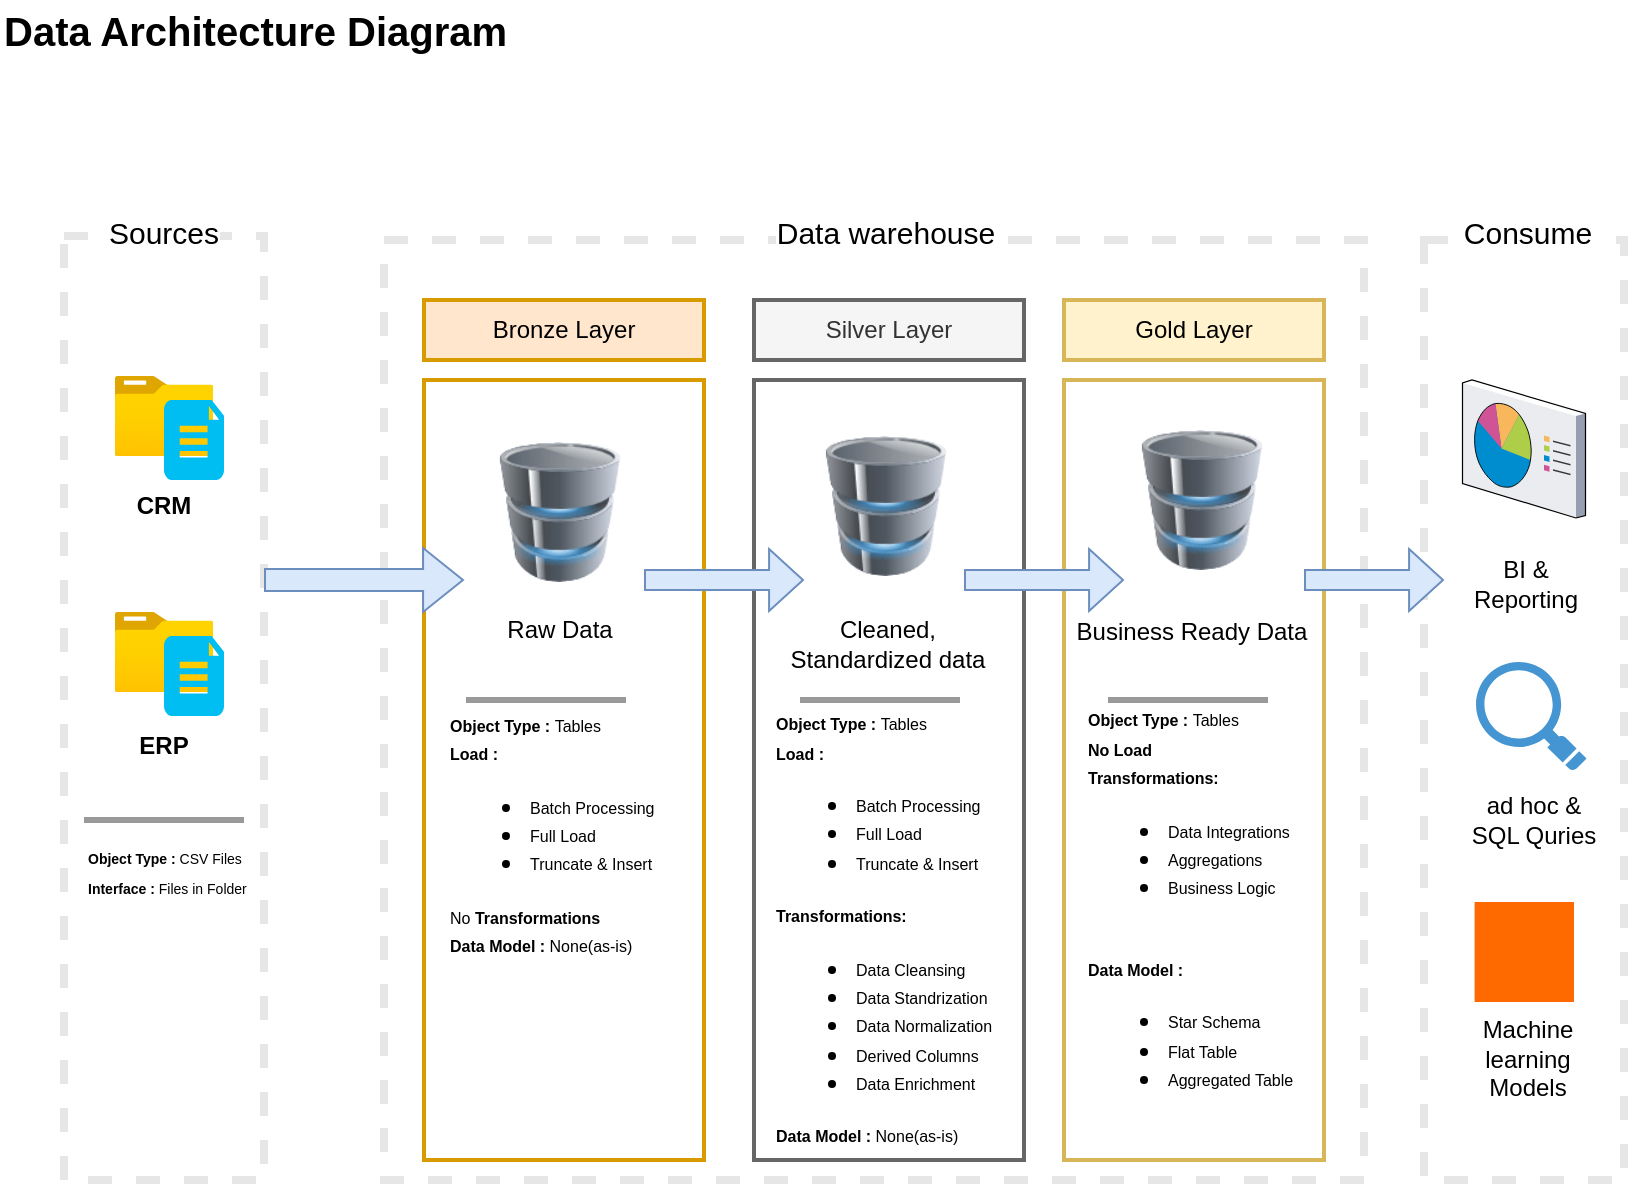 <mxfile version="28.2.5" pages="4">
  <diagram name="Data Architecture Diagram" id="HcakhX1xz0jWEoStehZs">
    <mxGraphModel dx="1018" dy="777" grid="1" gridSize="10" guides="1" tooltips="1" connect="1" arrows="1" fold="1" page="1" pageScale="1" pageWidth="850" pageHeight="1100" math="0" shadow="0">
      <root>
        <mxCell id="0" />
        <mxCell id="1" parent="0" />
        <mxCell id="LQEKI7c4U1d3JB15TwSs-1" value="" style="rounded=0;whiteSpace=wrap;html=1;dashed=1;strokeColor=#E6E6E6;fillColor=none;strokeWidth=4;" vertex="1" parent="1">
          <mxGeometry x="40" y="128" width="100" height="472" as="geometry" />
        </mxCell>
        <mxCell id="LQEKI7c4U1d3JB15TwSs-2" value="&lt;font style=&quot;font-size: 20px;&quot;&gt;&lt;b&gt;Data Architecture Diagram&lt;/b&gt;&lt;/font&gt;" style="text;strokeColor=none;align=left;fillColor=none;html=1;verticalAlign=middle;whiteSpace=wrap;rounded=0;" vertex="1" parent="1">
          <mxGeometry x="8" y="10" width="350" height="30" as="geometry" />
        </mxCell>
        <mxCell id="LQEKI7c4U1d3JB15TwSs-3" value="&lt;span style=&quot;background-color: light-dark(#ffffff, var(--ge-dark-color, #121212));&quot;&gt;&lt;font style=&quot;font-size: 15px;&quot;&gt;Sources&lt;/font&gt;&lt;/span&gt;" style="text;strokeColor=none;align=center;fillColor=none;html=1;verticalAlign=middle;whiteSpace=wrap;rounded=0;" vertex="1" parent="1">
          <mxGeometry x="60" y="111" width="60" height="30" as="geometry" />
        </mxCell>
        <mxCell id="LQEKI7c4U1d3JB15TwSs-4" value="" style="rounded=0;whiteSpace=wrap;html=1;dashed=1;strokeColor=#E6E6E6;fillColor=none;strokeWidth=4;" vertex="1" parent="1">
          <mxGeometry x="200" y="130" width="490" height="470" as="geometry" />
        </mxCell>
        <mxCell id="LQEKI7c4U1d3JB15TwSs-5" value="&lt;span style=&quot;font-size: 15px; background-color: rgb(255, 255, 255);&quot;&gt;Data warehouse&lt;/span&gt;" style="text;strokeColor=none;align=center;fillColor=none;html=1;verticalAlign=middle;whiteSpace=wrap;rounded=0;" vertex="1" parent="1">
          <mxGeometry x="381" y="111" width="140" height="30" as="geometry" />
        </mxCell>
        <mxCell id="LQEKI7c4U1d3JB15TwSs-6" value="" style="rounded=0;whiteSpace=wrap;html=1;dashed=1;strokeColor=#E6E6E6;fillColor=none;strokeWidth=4;" vertex="1" parent="1">
          <mxGeometry x="720" y="130" width="100" height="470" as="geometry" />
        </mxCell>
        <mxCell id="LQEKI7c4U1d3JB15TwSs-7" value="&lt;span style=&quot;font-size: 15px; background-color: rgb(255, 255, 255);&quot;&gt;Consume&lt;/span&gt;" style="text;strokeColor=none;align=center;fillColor=none;html=1;verticalAlign=middle;whiteSpace=wrap;rounded=0;" vertex="1" parent="1">
          <mxGeometry x="742" y="111" width="60" height="30" as="geometry" />
        </mxCell>
        <mxCell id="LQEKI7c4U1d3JB15TwSs-8" value="Bronze Layer" style="rounded=0;whiteSpace=wrap;html=1;fillColor=#ffe6cc;strokeColor=#d79b00;strokeWidth=2;" vertex="1" parent="1">
          <mxGeometry x="220" y="160" width="140" height="30" as="geometry" />
        </mxCell>
        <mxCell id="LQEKI7c4U1d3JB15TwSs-9" value="" style="rounded=0;whiteSpace=wrap;html=1;fillColor=none;strokeColor=#d79b00;strokeWidth=2;" vertex="1" parent="1">
          <mxGeometry x="220" y="200" width="140" height="390" as="geometry" />
        </mxCell>
        <mxCell id="LQEKI7c4U1d3JB15TwSs-10" value="Silver Layer" style="rounded=0;whiteSpace=wrap;html=1;fillColor=#f5f5f5;fontColor=#333333;strokeColor=#666666;strokeWidth=2;" vertex="1" parent="1">
          <mxGeometry x="385" y="160" width="135" height="30" as="geometry" />
        </mxCell>
        <mxCell id="LQEKI7c4U1d3JB15TwSs-11" value="" style="rounded=0;whiteSpace=wrap;html=1;fillColor=none;fontColor=#333333;strokeColor=#666666;strokeWidth=2;" vertex="1" parent="1">
          <mxGeometry x="385" y="200" width="135" height="390" as="geometry" />
        </mxCell>
        <mxCell id="LQEKI7c4U1d3JB15TwSs-12" value="Gold Layer" style="rounded=0;whiteSpace=wrap;html=1;fillColor=#fff2cc;strokeColor=#d6b656;strokeWidth=2;" vertex="1" parent="1">
          <mxGeometry x="540" y="160" width="130" height="30" as="geometry" />
        </mxCell>
        <mxCell id="LQEKI7c4U1d3JB15TwSs-13" value="" style="rounded=0;whiteSpace=wrap;html=1;fillColor=none;strokeColor=#d6b656;strokeWidth=2;" vertex="1" parent="1">
          <mxGeometry x="540" y="200" width="130" height="390" as="geometry" />
        </mxCell>
        <mxCell id="LQEKI7c4U1d3JB15TwSs-14" value="" style="image;aspect=fixed;html=1;points=[];align=center;fontSize=12;image=img/lib/azure2/general/Folder_Blank.svg;" vertex="1" parent="1">
          <mxGeometry x="65.35" y="198" width="49.29" height="40" as="geometry" />
        </mxCell>
        <mxCell id="LQEKI7c4U1d3JB15TwSs-16" value="" style="image;aspect=fixed;html=1;points=[];align=center;fontSize=12;image=img/lib/azure2/general/Folder_Blank.svg;" vertex="1" parent="1">
          <mxGeometry x="65.35" y="316" width="49.29" height="40" as="geometry" />
        </mxCell>
        <mxCell id="LQEKI7c4U1d3JB15TwSs-18" value="&lt;b&gt;CRM&lt;/b&gt;" style="text;html=1;align=center;verticalAlign=middle;whiteSpace=wrap;rounded=0;" vertex="1" parent="1">
          <mxGeometry x="60.0" y="248" width="60" height="30" as="geometry" />
        </mxCell>
        <mxCell id="LQEKI7c4U1d3JB15TwSs-19" value="&lt;b&gt;ERP&lt;/b&gt;" style="text;html=1;align=center;verticalAlign=middle;whiteSpace=wrap;rounded=0;" vertex="1" parent="1">
          <mxGeometry x="59.64" y="368" width="60" height="30" as="geometry" />
        </mxCell>
        <mxCell id="LQEKI7c4U1d3JB15TwSs-20" value="" style="verticalLabelPosition=bottom;html=1;verticalAlign=top;align=center;strokeColor=none;fillColor=#00BEF2;shape=mxgraph.azure.file_2;pointerEvents=1;" vertex="1" parent="1">
          <mxGeometry x="90" y="210" width="30" height="40" as="geometry" />
        </mxCell>
        <mxCell id="LQEKI7c4U1d3JB15TwSs-21" value="" style="verticalLabelPosition=bottom;html=1;verticalAlign=top;align=center;strokeColor=none;fillColor=#00BEF2;shape=mxgraph.azure.file_2;pointerEvents=1;" vertex="1" parent="1">
          <mxGeometry x="90" y="328" width="30" height="40" as="geometry" />
        </mxCell>
        <mxCell id="LQEKI7c4U1d3JB15TwSs-23" value="" style="verticalLabelPosition=bottom;shadow=0;dashed=0;align=center;html=1;verticalAlign=top;strokeWidth=3;shape=mxgraph.mockup.markup.line;strokeColor=#999999;" vertex="1" parent="1">
          <mxGeometry x="50" y="410" width="80" height="20" as="geometry" />
        </mxCell>
        <mxCell id="LQEKI7c4U1d3JB15TwSs-24" value="&lt;div style=&quot;&quot;&gt;&lt;font style=&quot;font-size: 7px;&quot;&gt;&lt;b style=&quot;background-color: transparent; color: light-dark(rgb(0, 0, 0), rgb(255, 255, 255));&quot;&gt;Object Type : &lt;/b&gt;&lt;span style=&quot;background-color: transparent; color: light-dark(rgb(0, 0, 0), rgb(255, 255, 255));&quot;&gt;CSV Files&lt;/span&gt;&lt;/font&gt;&lt;/div&gt;&lt;div style=&quot;&quot;&gt;&lt;font style=&quot;font-size: 7px;&quot;&gt;&lt;b style=&quot;&quot;&gt;Interface : &lt;/b&gt;Files in Folder&lt;/font&gt;&lt;/div&gt;" style="text;html=1;align=left;verticalAlign=middle;whiteSpace=wrap;rounded=0;" vertex="1" parent="1">
          <mxGeometry x="49.96" y="430" width="85.36" height="30" as="geometry" />
        </mxCell>
        <mxCell id="LQEKI7c4U1d3JB15TwSs-25" value="" style="image;html=1;image=img/lib/clip_art/computers/Database_128x128.png" vertex="1" parent="1">
          <mxGeometry x="248" y="231" width="80" height="70" as="geometry" />
        </mxCell>
        <mxCell id="LQEKI7c4U1d3JB15TwSs-26" value="" style="image;html=1;image=img/lib/clip_art/computers/Database_128x128.png;imageBackground=none;" vertex="1" parent="1">
          <mxGeometry x="411" y="228" width="80" height="70" as="geometry" />
        </mxCell>
        <mxCell id="LQEKI7c4U1d3JB15TwSs-27" value="" style="image;html=1;image=img/lib/clip_art/computers/Database_128x128.png" vertex="1" parent="1">
          <mxGeometry x="569" y="225" width="80" height="70" as="geometry" />
        </mxCell>
        <mxCell id="LQEKI7c4U1d3JB15TwSs-28" value="" style="shape=flexArrow;endArrow=classic;html=1;rounded=0;width=11;endSize=6.32;fillColor=#dae8fc;strokeColor=#6c8ebf;" edge="1" parent="1">
          <mxGeometry width="50" height="50" relative="1" as="geometry">
            <mxPoint x="140" y="300" as="sourcePoint" />
            <mxPoint x="240" y="300" as="targetPoint" />
          </mxGeometry>
        </mxCell>
        <mxCell id="LQEKI7c4U1d3JB15TwSs-33" value="" style="shape=flexArrow;endArrow=classic;html=1;rounded=0;width=10;endSize=5.32;entryX=0.004;entryY=0.39;entryDx=0;entryDy=0;entryPerimeter=0;fillColor=#dae8fc;strokeColor=#6c8ebf;" edge="1" parent="1">
          <mxGeometry width="50" height="50" relative="1" as="geometry">
            <mxPoint x="330" y="300" as="sourcePoint" />
            <mxPoint x="410" y="300" as="targetPoint" />
          </mxGeometry>
        </mxCell>
        <mxCell id="LQEKI7c4U1d3JB15TwSs-34" value="" style="shape=flexArrow;endArrow=classic;html=1;rounded=0;width=10;endSize=5.32;entryX=0.004;entryY=0.39;entryDx=0;entryDy=0;entryPerimeter=0;fillColor=#dae8fc;strokeColor=#6c8ebf;" edge="1" parent="1">
          <mxGeometry width="50" height="50" relative="1" as="geometry">
            <mxPoint x="490" y="300" as="sourcePoint" />
            <mxPoint x="570" y="300" as="targetPoint" />
          </mxGeometry>
        </mxCell>
        <mxCell id="LQEKI7c4U1d3JB15TwSs-35" value="" style="shape=flexArrow;endArrow=classic;html=1;rounded=0;width=10;endSize=5.32;fillColor=#dae8fc;strokeColor=#6c8ebf;" edge="1" parent="1">
          <mxGeometry width="50" height="50" relative="1" as="geometry">
            <mxPoint x="660" y="300" as="sourcePoint" />
            <mxPoint x="730" y="300" as="targetPoint" />
          </mxGeometry>
        </mxCell>
        <mxCell id="LQEKI7c4U1d3JB15TwSs-36" value="Raw Data" style="text;html=1;align=center;verticalAlign=middle;whiteSpace=wrap;rounded=0;" vertex="1" parent="1">
          <mxGeometry x="258" y="310" width="60" height="30" as="geometry" />
        </mxCell>
        <mxCell id="LQEKI7c4U1d3JB15TwSs-37" value="Cleaned, Standardized data" style="text;html=1;align=center;verticalAlign=middle;whiteSpace=wrap;rounded=0;" vertex="1" parent="1">
          <mxGeometry x="397" y="317" width="110" height="30" as="geometry" />
        </mxCell>
        <mxCell id="LQEKI7c4U1d3JB15TwSs-38" value="Business Ready Data" style="text;html=1;align=center;verticalAlign=middle;whiteSpace=wrap;rounded=0;" vertex="1" parent="1">
          <mxGeometry x="544" y="311" width="120" height="30" as="geometry" />
        </mxCell>
        <mxCell id="LQEKI7c4U1d3JB15TwSs-39" value="" style="verticalLabelPosition=bottom;shadow=0;dashed=0;align=center;html=1;verticalAlign=top;strokeWidth=3;shape=mxgraph.mockup.markup.line;strokeColor=#999999;" vertex="1" parent="1">
          <mxGeometry x="241" y="350" width="80" height="20" as="geometry" />
        </mxCell>
        <mxCell id="LQEKI7c4U1d3JB15TwSs-40" value="" style="verticalLabelPosition=bottom;shadow=0;dashed=0;align=center;html=1;verticalAlign=top;strokeWidth=3;shape=mxgraph.mockup.markup.line;strokeColor=#999999;" vertex="1" parent="1">
          <mxGeometry x="408" y="350" width="80" height="20" as="geometry" />
        </mxCell>
        <mxCell id="LQEKI7c4U1d3JB15TwSs-41" value="" style="verticalLabelPosition=bottom;shadow=0;dashed=0;align=center;html=1;verticalAlign=top;strokeWidth=3;shape=mxgraph.mockup.markup.line;strokeColor=#999999;" vertex="1" parent="1">
          <mxGeometry x="562" y="350" width="80" height="20" as="geometry" />
        </mxCell>
        <mxCell id="LQEKI7c4U1d3JB15TwSs-42" value="&lt;font style=&quot;font-size: 8px;&quot;&gt;&lt;b style=&quot;&quot;&gt;Object Type : &lt;/b&gt;Tables&lt;/font&gt;&lt;div&gt;&lt;b&gt;&lt;font style=&quot;font-size: 8px;&quot;&gt;Load :&lt;/font&gt;&lt;/b&gt;&lt;/div&gt;&lt;div&gt;&lt;ul&gt;&lt;li&gt;&lt;span style=&quot;font-size: 8px; background-color: transparent; color: light-dark(rgb(0, 0, 0), rgb(255, 255, 255));&quot;&gt;Batch Processing&lt;/span&gt;&lt;/li&gt;&lt;li&gt;&lt;span style=&quot;font-size: 8px; background-color: transparent; color: light-dark(rgb(0, 0, 0), rgb(255, 255, 255));&quot;&gt;Full Load&lt;/span&gt;&lt;/li&gt;&lt;li&gt;&lt;span style=&quot;font-size: 8px; background-color: transparent; color: light-dark(rgb(0, 0, 0), rgb(255, 255, 255));&quot;&gt;Truncate &amp;amp; Insert&lt;/span&gt;&lt;/li&gt;&lt;/ul&gt;&lt;div&gt;&lt;span style=&quot;font-size: 8px;&quot;&gt;No &lt;b&gt;Transformations&lt;/b&gt;&lt;/span&gt;&lt;/div&gt;&lt;div&gt;&lt;span style=&quot;font-size: 8px;&quot;&gt;&lt;b&gt;Data Model : &lt;/b&gt;None(as-is)&lt;/span&gt;&lt;/div&gt;&lt;div&gt;&lt;span style=&quot;font-size: 8px;&quot;&gt;&lt;br&gt;&lt;/span&gt;&lt;/div&gt;&lt;div&gt;&lt;br&gt;&lt;/div&gt;&lt;/div&gt;" style="text;html=1;align=left;verticalAlign=middle;whiteSpace=wrap;rounded=0;" vertex="1" parent="1">
          <mxGeometry x="231" y="364" width="110" height="153" as="geometry" />
        </mxCell>
        <mxCell id="LQEKI7c4U1d3JB15TwSs-46" value="&lt;font style=&quot;font-size: 8px;&quot;&gt;&lt;b style=&quot;&quot;&gt;Object Type : &lt;/b&gt;Tables&lt;/font&gt;&lt;div&gt;&lt;b&gt;&lt;font style=&quot;font-size: 8px;&quot;&gt;Load :&lt;/font&gt;&lt;/b&gt;&lt;/div&gt;&lt;div&gt;&lt;ul&gt;&lt;li&gt;&lt;span style=&quot;font-size: 8px; background-color: transparent; color: light-dark(rgb(0, 0, 0), rgb(255, 255, 255));&quot;&gt;Batch Processing&lt;/span&gt;&lt;/li&gt;&lt;li&gt;&lt;span style=&quot;font-size: 8px; background-color: transparent; color: light-dark(rgb(0, 0, 0), rgb(255, 255, 255));&quot;&gt;Full Load&lt;/span&gt;&lt;/li&gt;&lt;li&gt;&lt;span style=&quot;font-size: 8px; background-color: transparent; color: light-dark(rgb(0, 0, 0), rgb(255, 255, 255));&quot;&gt;Truncate &amp;amp; Insert&lt;/span&gt;&lt;/li&gt;&lt;/ul&gt;&lt;div&gt;&lt;span style=&quot;font-size: 8px;&quot;&gt;&lt;b&gt;Transformations:&lt;/b&gt;&lt;/span&gt;&lt;/div&gt;&lt;div&gt;&lt;ul&gt;&lt;li&gt;&lt;span style=&quot;font-size: 8px;&quot;&gt;Data Cleansing&lt;/span&gt;&lt;/li&gt;&lt;li&gt;&lt;span style=&quot;font-size: 8px;&quot;&gt;Data Standrization&lt;/span&gt;&lt;/li&gt;&lt;li&gt;&lt;span style=&quot;font-size: 8px;&quot;&gt;Data Normalization&lt;/span&gt;&lt;/li&gt;&lt;li&gt;&lt;span style=&quot;font-size: 8px;&quot;&gt;Derived Columns&lt;/span&gt;&lt;/li&gt;&lt;li&gt;&lt;span style=&quot;font-size: 8px;&quot;&gt;Data Enrichment&lt;/span&gt;&lt;/li&gt;&lt;/ul&gt;&lt;/div&gt;&lt;div&gt;&lt;span style=&quot;font-size: 8px;&quot;&gt;&lt;b&gt;Data Model : &lt;/b&gt;None(as-is)&lt;/span&gt;&lt;/div&gt;&lt;/div&gt;" style="text;html=1;align=left;verticalAlign=middle;whiteSpace=wrap;rounded=0;" vertex="1" parent="1">
          <mxGeometry x="393.75" y="364" width="117.5" height="219" as="geometry" />
        </mxCell>
        <mxCell id="LQEKI7c4U1d3JB15TwSs-47" value="&lt;font style=&quot;font-size: 8px;&quot;&gt;&lt;b style=&quot;&quot;&gt;Object Type : &lt;/b&gt;Tables&lt;/font&gt;&lt;div&gt;&lt;span style=&quot;font-size: 8px;&quot;&gt;&lt;b&gt;No Load&lt;/b&gt;&lt;br&gt;&lt;/span&gt;&lt;div&gt;&lt;b&gt;&lt;font style=&quot;font-size: 8px;&quot;&gt;Transformations:&lt;/font&gt;&lt;/b&gt;&lt;/div&gt;&lt;div&gt;&lt;ul&gt;&lt;li&gt;&lt;span style=&quot;font-size: 8px;&quot;&gt;Data Integrations&lt;/span&gt;&lt;/li&gt;&lt;li&gt;&lt;font style=&quot;font-size: 8px;&quot;&gt;Aggregations&lt;/font&gt;&lt;/li&gt;&lt;li&gt;&lt;span style=&quot;font-size: 8px;&quot;&gt;Business Logic&lt;/span&gt;&lt;/li&gt;&lt;/ul&gt;&lt;div&gt;&lt;br&gt;&lt;/div&gt;&lt;div&gt;&lt;span style=&quot;font-size: 8px;&quot;&gt;&lt;b&gt;Data Model :&lt;/b&gt;&lt;/span&gt;&lt;/div&gt;&lt;div&gt;&lt;ul&gt;&lt;li&gt;&lt;span style=&quot;font-size: 8px;&quot;&gt;Star Schema&lt;/span&gt;&lt;/li&gt;&lt;li&gt;&lt;span style=&quot;font-size: 8px;&quot;&gt;Flat Table&lt;/span&gt;&lt;/li&gt;&lt;li&gt;&lt;span style=&quot;font-size: 8px;&quot;&gt;Aggregated Table&lt;/span&gt;&lt;/li&gt;&lt;/ul&gt;&lt;/div&gt;&lt;/div&gt;&lt;/div&gt;" style="text;html=1;align=left;verticalAlign=middle;whiteSpace=wrap;rounded=0;" vertex="1" parent="1">
          <mxGeometry x="549.5" y="347" width="109" height="236" as="geometry" />
        </mxCell>
        <mxCell id="LQEKI7c4U1d3JB15TwSs-48" value="" style="verticalLabelPosition=bottom;sketch=0;aspect=fixed;html=1;verticalAlign=top;strokeColor=none;align=center;outlineConnect=0;shape=mxgraph.citrix.reporting;" vertex="1" parent="1">
          <mxGeometry x="739.25" y="200" width="61.5" height="69" as="geometry" />
        </mxCell>
        <mxCell id="LQEKI7c4U1d3JB15TwSs-49" value="&lt;div&gt;BI &amp;amp; Reporting&lt;/div&gt;" style="text;html=1;align=center;verticalAlign=middle;whiteSpace=wrap;rounded=0;" vertex="1" parent="1">
          <mxGeometry x="741" y="287" width="60" height="30" as="geometry" />
        </mxCell>
        <mxCell id="LQEKI7c4U1d3JB15TwSs-50" value="" style="shadow=0;dashed=0;html=1;strokeColor=none;fillColor=#4495D1;labelPosition=center;verticalLabelPosition=bottom;verticalAlign=top;align=center;outlineConnect=0;shape=mxgraph.veeam.magnifying_glass;pointerEvents=1;" vertex="1" parent="1">
          <mxGeometry x="746" y="341" width="55.2" height="54.4" as="geometry" />
        </mxCell>
        <mxCell id="LQEKI7c4U1d3JB15TwSs-51" value="ad hoc &amp;amp;&lt;div&gt;SQL Quries&lt;/div&gt;" style="text;html=1;align=center;verticalAlign=middle;whiteSpace=wrap;rounded=0;" vertex="1" parent="1">
          <mxGeometry x="740" y="405" width="70" height="30" as="geometry" />
        </mxCell>
        <mxCell id="LQEKI7c4U1d3JB15TwSs-52" value="" style="points=[];aspect=fixed;html=1;align=center;shadow=0;dashed=0;fillColor=#FF6A00;strokeColor=none;shape=mxgraph.alibaba_cloud.machine_learning;" vertex="1" parent="1">
          <mxGeometry x="745.29" y="461" width="49.7" height="50" as="geometry" />
        </mxCell>
        <mxCell id="LQEKI7c4U1d3JB15TwSs-53" value="&lt;br&gt;&lt;div&gt;Machine learning Models&lt;/div&gt;" style="text;html=1;align=center;verticalAlign=middle;whiteSpace=wrap;rounded=0;" vertex="1" parent="1">
          <mxGeometry x="742" y="517" width="60" height="30" as="geometry" />
        </mxCell>
      </root>
    </mxGraphModel>
  </diagram>
  <diagram id="6oPHNxVq6nmGcyShMPgr" name="Data Flow Diagram">
    <mxGraphModel dx="1018" dy="777" grid="1" gridSize="10" guides="1" tooltips="1" connect="1" arrows="1" fold="1" page="1" pageScale="1" pageWidth="850" pageHeight="1100" math="0" shadow="0">
      <root>
        <mxCell id="0" />
        <mxCell id="1" parent="0" />
        <mxCell id="Sb6CHQlSGdT1a01K9z3L-1" value="&lt;font style=&quot;font-size: 20px;&quot;&gt;&lt;b&gt;Data Flow Diagram&amp;nbsp;&lt;/b&gt;&lt;/font&gt;" style="text;strokeColor=none;align=left;fillColor=none;html=1;verticalAlign=middle;whiteSpace=wrap;rounded=0;" vertex="1" parent="1">
          <mxGeometry x="10" y="10" width="350" height="30" as="geometry" />
        </mxCell>
        <mxCell id="fIFjq-aJJidKBQgp8B5w-1" value="" style="rounded=0;whiteSpace=wrap;html=1;dashed=1;strokeColor=#E6E6E6;fillColor=none;strokeWidth=4;" vertex="1" parent="1">
          <mxGeometry x="38" y="117" width="100" height="472" as="geometry" />
        </mxCell>
        <mxCell id="fIFjq-aJJidKBQgp8B5w-2" value="&lt;span style=&quot;background-color: light-dark(#ffffff, var(--ge-dark-color, #121212));&quot;&gt;&lt;font style=&quot;font-size: 15px;&quot;&gt;Sources&lt;/font&gt;&lt;/span&gt;" style="text;strokeColor=none;align=center;fillColor=none;html=1;verticalAlign=middle;whiteSpace=wrap;rounded=0;" vertex="1" parent="1">
          <mxGeometry x="58" y="100" width="60" height="30" as="geometry" />
        </mxCell>
        <mxCell id="fIFjq-aJJidKBQgp8B5w-3" value="" style="rounded=0;whiteSpace=wrap;html=1;dashed=1;strokeColor=#E6E6E6;fillColor=none;strokeWidth=4;" vertex="1" parent="1">
          <mxGeometry x="198" y="119" width="490" height="470" as="geometry" />
        </mxCell>
        <mxCell id="fIFjq-aJJidKBQgp8B5w-4" value="&lt;span style=&quot;font-size: 15px; background-color: rgb(255, 255, 255);&quot;&gt;Data warehouse&lt;/span&gt;" style="text;strokeColor=none;align=center;fillColor=none;html=1;verticalAlign=middle;whiteSpace=wrap;rounded=0;" vertex="1" parent="1">
          <mxGeometry x="379" y="100" width="140" height="30" as="geometry" />
        </mxCell>
        <mxCell id="fIFjq-aJJidKBQgp8B5w-5" value="" style="rounded=0;whiteSpace=wrap;html=1;dashed=1;strokeColor=#E6E6E6;fillColor=none;strokeWidth=4;" vertex="1" parent="1">
          <mxGeometry x="712" y="119" width="100" height="470" as="geometry" />
        </mxCell>
        <mxCell id="fIFjq-aJJidKBQgp8B5w-6" value="&lt;span style=&quot;font-size: 15px; background-color: rgb(255, 255, 255);&quot;&gt;Consume&lt;/span&gt;" style="text;strokeColor=none;align=center;fillColor=none;html=1;verticalAlign=middle;whiteSpace=wrap;rounded=0;" vertex="1" parent="1">
          <mxGeometry x="740" y="100" width="60" height="30" as="geometry" />
        </mxCell>
        <mxCell id="fIFjq-aJJidKBQgp8B5w-7" value="Bronze Layer" style="rounded=0;whiteSpace=wrap;html=1;fillColor=#ffe6cc;strokeColor=#d79b00;strokeWidth=2;" vertex="1" parent="1">
          <mxGeometry x="218" y="149" width="140" height="30" as="geometry" />
        </mxCell>
        <mxCell id="fIFjq-aJJidKBQgp8B5w-8" value="" style="rounded=0;whiteSpace=wrap;html=1;fillColor=none;strokeColor=#d79b00;strokeWidth=2;" vertex="1" parent="1">
          <mxGeometry x="218" y="189" width="140" height="390" as="geometry" />
        </mxCell>
        <mxCell id="fIFjq-aJJidKBQgp8B5w-9" value="Silver Layer" style="rounded=0;whiteSpace=wrap;html=1;fillColor=#f5f5f5;fontColor=#333333;strokeColor=#666666;strokeWidth=2;" vertex="1" parent="1">
          <mxGeometry x="383" y="149" width="135" height="30" as="geometry" />
        </mxCell>
        <mxCell id="fIFjq-aJJidKBQgp8B5w-10" value="" style="rounded=0;whiteSpace=wrap;html=1;fillColor=none;fontColor=#333333;strokeColor=#666666;strokeWidth=2;" vertex="1" parent="1">
          <mxGeometry x="383" y="189" width="135" height="390" as="geometry" />
        </mxCell>
        <mxCell id="fIFjq-aJJidKBQgp8B5w-11" value="Gold Layer" style="rounded=0;whiteSpace=wrap;html=1;fillColor=#fff2cc;strokeColor=#d6b656;strokeWidth=2;" vertex="1" parent="1">
          <mxGeometry x="538" y="149" width="130" height="30" as="geometry" />
        </mxCell>
        <mxCell id="L1GPuOlih-83urvjsbQy-7" style="edgeStyle=orthogonalEdgeStyle;rounded=0;orthogonalLoop=1;jettySize=auto;html=1;" edge="1" parent="1" source="fIFjq-aJJidKBQgp8B5w-12">
          <mxGeometry relative="1" as="geometry">
            <mxPoint x="718" y="354" as="targetPoint" />
          </mxGeometry>
        </mxCell>
        <mxCell id="fIFjq-aJJidKBQgp8B5w-12" value="" style="rounded=0;whiteSpace=wrap;html=1;fillColor=none;strokeColor=#d6b656;strokeWidth=2;" vertex="1" parent="1">
          <mxGeometry x="538" y="189" width="130" height="390" as="geometry" />
        </mxCell>
        <mxCell id="fIFjq-aJJidKBQgp8B5w-13" value="" style="image;aspect=fixed;html=1;points=[];align=center;fontSize=12;image=img/lib/azure2/general/Folder_Blank.svg;" vertex="1" parent="1">
          <mxGeometry x="63.35" y="187" width="49.29" height="40" as="geometry" />
        </mxCell>
        <mxCell id="fIFjq-aJJidKBQgp8B5w-14" value="" style="image;aspect=fixed;html=1;points=[];align=center;fontSize=12;image=img/lib/azure2/general/Folder_Blank.svg;" vertex="1" parent="1">
          <mxGeometry x="63.35" y="305" width="49.29" height="40" as="geometry" />
        </mxCell>
        <mxCell id="fIFjq-aJJidKBQgp8B5w-15" value="&lt;b&gt;CRM&lt;/b&gt;" style="text;html=1;align=center;verticalAlign=middle;whiteSpace=wrap;rounded=0;" vertex="1" parent="1">
          <mxGeometry x="58.0" y="237" width="60" height="30" as="geometry" />
        </mxCell>
        <mxCell id="fIFjq-aJJidKBQgp8B5w-16" value="&lt;b&gt;ERP&lt;/b&gt;" style="text;html=1;align=center;verticalAlign=middle;whiteSpace=wrap;rounded=0;" vertex="1" parent="1">
          <mxGeometry x="57.64" y="357" width="60" height="30" as="geometry" />
        </mxCell>
        <mxCell id="fIFjq-aJJidKBQgp8B5w-46" style="edgeStyle=orthogonalEdgeStyle;rounded=0;orthogonalLoop=1;jettySize=auto;html=1;exitX=1;exitY=0.5;exitDx=0;exitDy=0;exitPerimeter=0;entryX=0;entryY=0.5;entryDx=0;entryDy=0;" edge="1" parent="1" source="fIFjq-aJJidKBQgp8B5w-17" target="fIFjq-aJJidKBQgp8B5w-43">
          <mxGeometry relative="1" as="geometry" />
        </mxCell>
        <mxCell id="fIFjq-aJJidKBQgp8B5w-47" style="edgeStyle=orthogonalEdgeStyle;rounded=0;orthogonalLoop=1;jettySize=auto;html=1;exitX=1;exitY=0.5;exitDx=0;exitDy=0;exitPerimeter=0;entryX=0;entryY=0.5;entryDx=0;entryDy=0;" edge="1" parent="1" source="fIFjq-aJJidKBQgp8B5w-17" target="fIFjq-aJJidKBQgp8B5w-44">
          <mxGeometry relative="1" as="geometry">
            <Array as="points">
              <mxPoint x="171" y="219" />
              <mxPoint x="171" y="257" />
            </Array>
          </mxGeometry>
        </mxCell>
        <mxCell id="fIFjq-aJJidKBQgp8B5w-48" style="edgeStyle=orthogonalEdgeStyle;rounded=0;orthogonalLoop=1;jettySize=auto;html=1;exitX=0.96;exitY=0.96;exitDx=0;exitDy=0;exitPerimeter=0;entryX=0;entryY=0.5;entryDx=0;entryDy=0;" edge="1" parent="1" source="fIFjq-aJJidKBQgp8B5w-17" target="fIFjq-aJJidKBQgp8B5w-45">
          <mxGeometry relative="1" as="geometry">
            <Array as="points">
              <mxPoint x="117" y="219" />
              <mxPoint x="171" y="219" />
              <mxPoint x="171" y="295" />
            </Array>
          </mxGeometry>
        </mxCell>
        <mxCell id="fIFjq-aJJidKBQgp8B5w-17" value="" style="verticalLabelPosition=bottom;html=1;verticalAlign=top;align=center;strokeColor=none;fillColor=#00BEF2;shape=mxgraph.azure.file_2;pointerEvents=1;" vertex="1" parent="1">
          <mxGeometry x="88" y="199" width="30" height="40" as="geometry" />
        </mxCell>
        <mxCell id="fIFjq-aJJidKBQgp8B5w-53" style="edgeStyle=orthogonalEdgeStyle;rounded=0;orthogonalLoop=1;jettySize=auto;html=1;exitX=1;exitY=0.5;exitDx=0;exitDy=0;exitPerimeter=0;entryX=0;entryY=0.75;entryDx=0;entryDy=0;" edge="1" parent="1" source="fIFjq-aJJidKBQgp8B5w-18" target="fIFjq-aJJidKBQgp8B5w-51">
          <mxGeometry relative="1" as="geometry" />
        </mxCell>
        <mxCell id="fIFjq-aJJidKBQgp8B5w-54" style="edgeStyle=orthogonalEdgeStyle;rounded=0;orthogonalLoop=1;jettySize=auto;html=1;exitX=0.96;exitY=0.96;exitDx=0;exitDy=0;exitPerimeter=0;entryX=0;entryY=0.5;entryDx=0;entryDy=0;" edge="1" parent="1" source="fIFjq-aJJidKBQgp8B5w-18" target="fIFjq-aJJidKBQgp8B5w-50">
          <mxGeometry relative="1" as="geometry">
            <Array as="points">
              <mxPoint x="117" y="337" />
              <mxPoint x="170" y="337" />
              <mxPoint x="170" y="356" />
            </Array>
          </mxGeometry>
        </mxCell>
        <mxCell id="fIFjq-aJJidKBQgp8B5w-55" style="edgeStyle=orthogonalEdgeStyle;rounded=0;orthogonalLoop=1;jettySize=auto;html=1;exitX=0.9;exitY=0.1;exitDx=0;exitDy=0;exitPerimeter=0;entryX=0;entryY=0.5;entryDx=0;entryDy=0;" edge="1" parent="1" source="fIFjq-aJJidKBQgp8B5w-18" target="fIFjq-aJJidKBQgp8B5w-52">
          <mxGeometry relative="1" as="geometry">
            <Array as="points">
              <mxPoint x="115" y="337" />
              <mxPoint x="171" y="337" />
              <mxPoint x="171" y="431" />
            </Array>
          </mxGeometry>
        </mxCell>
        <mxCell id="fIFjq-aJJidKBQgp8B5w-18" value="" style="verticalLabelPosition=bottom;html=1;verticalAlign=top;align=center;strokeColor=none;fillColor=#00BEF2;shape=mxgraph.azure.file_2;pointerEvents=1;" vertex="1" parent="1">
          <mxGeometry x="88" y="317" width="30" height="40" as="geometry" />
        </mxCell>
        <mxCell id="fIFjq-aJJidKBQgp8B5w-19" value="" style="verticalLabelPosition=bottom;shadow=0;dashed=0;align=center;html=1;verticalAlign=top;strokeWidth=3;shape=mxgraph.mockup.markup.line;strokeColor=#999999;" vertex="1" parent="1">
          <mxGeometry x="48" y="399" width="80" height="20" as="geometry" />
        </mxCell>
        <mxCell id="fIFjq-aJJidKBQgp8B5w-20" value="&lt;div style=&quot;&quot;&gt;&lt;font style=&quot;font-size: 7px;&quot;&gt;&lt;b style=&quot;background-color: transparent; color: light-dark(rgb(0, 0, 0), rgb(255, 255, 255));&quot;&gt;Object Type : &lt;/b&gt;&lt;span style=&quot;background-color: transparent; color: light-dark(rgb(0, 0, 0), rgb(255, 255, 255));&quot;&gt;CSV Files&lt;/span&gt;&lt;/font&gt;&lt;/div&gt;&lt;div style=&quot;&quot;&gt;&lt;font style=&quot;font-size: 7px;&quot;&gt;&lt;b style=&quot;&quot;&gt;Interface : &lt;/b&gt;Files in Folder&lt;/font&gt;&lt;/div&gt;" style="text;html=1;align=left;verticalAlign=middle;whiteSpace=wrap;rounded=0;" vertex="1" parent="1">
          <mxGeometry x="47.96" y="419" width="85.36" height="30" as="geometry" />
        </mxCell>
        <mxCell id="fIFjq-aJJidKBQgp8B5w-37" value="" style="verticalLabelPosition=bottom;sketch=0;aspect=fixed;html=1;verticalAlign=top;strokeColor=none;align=center;outlineConnect=0;shape=mxgraph.citrix.reporting;" vertex="1" parent="1">
          <mxGeometry x="737.25" y="189" width="61.5" height="69" as="geometry" />
        </mxCell>
        <mxCell id="fIFjq-aJJidKBQgp8B5w-38" value="&lt;div&gt;BI &amp;amp; Reporting&lt;/div&gt;" style="text;html=1;align=center;verticalAlign=middle;whiteSpace=wrap;rounded=0;" vertex="1" parent="1">
          <mxGeometry x="739" y="276" width="60" height="30" as="geometry" />
        </mxCell>
        <mxCell id="fIFjq-aJJidKBQgp8B5w-39" value="" style="shadow=0;dashed=0;html=1;strokeColor=none;fillColor=#4495D1;labelPosition=center;verticalLabelPosition=bottom;verticalAlign=top;align=center;outlineConnect=0;shape=mxgraph.veeam.magnifying_glass;pointerEvents=1;" vertex="1" parent="1">
          <mxGeometry x="744" y="330" width="55.2" height="54.4" as="geometry" />
        </mxCell>
        <mxCell id="fIFjq-aJJidKBQgp8B5w-40" value="ad hoc &amp;amp;&lt;div&gt;SQL Quries&lt;/div&gt;" style="text;html=1;align=center;verticalAlign=middle;whiteSpace=wrap;rounded=0;" vertex="1" parent="1">
          <mxGeometry x="738" y="394" width="70" height="30" as="geometry" />
        </mxCell>
        <mxCell id="fIFjq-aJJidKBQgp8B5w-41" value="" style="points=[];aspect=fixed;html=1;align=center;shadow=0;dashed=0;fillColor=#FF6A00;strokeColor=none;shape=mxgraph.alibaba_cloud.machine_learning;" vertex="1" parent="1">
          <mxGeometry x="743.29" y="450" width="49.7" height="50" as="geometry" />
        </mxCell>
        <mxCell id="fIFjq-aJJidKBQgp8B5w-42" value="&lt;br&gt;&lt;div&gt;Machine learning Models&lt;/div&gt;" style="text;html=1;align=center;verticalAlign=middle;whiteSpace=wrap;rounded=0;" vertex="1" parent="1">
          <mxGeometry x="740" y="506" width="60" height="30" as="geometry" />
        </mxCell>
        <mxCell id="7OuD1HiOHy6D2CGJJBgY-7" style="edgeStyle=orthogonalEdgeStyle;rounded=0;orthogonalLoop=1;jettySize=auto;html=1;exitX=1;exitY=0.5;exitDx=0;exitDy=0;" edge="1" parent="1" source="fIFjq-aJJidKBQgp8B5w-43" target="7OuD1HiOHy6D2CGJJBgY-1">
          <mxGeometry relative="1" as="geometry" />
        </mxCell>
        <mxCell id="fIFjq-aJJidKBQgp8B5w-43" value="crm_sales_details" style="rounded=0;whiteSpace=wrap;html=1;fillColor=#ffe6cc;strokeColor=#d79b00;strokeWidth=2;" vertex="1" parent="1">
          <mxGeometry x="223" y="208.5" width="130" height="21" as="geometry" />
        </mxCell>
        <mxCell id="fIFjq-aJJidKBQgp8B5w-44" value="crm_cust_info" style="rounded=0;whiteSpace=wrap;html=1;fillColor=#ffe6cc;strokeColor=#d79b00;strokeWidth=2;" vertex="1" parent="1">
          <mxGeometry x="223" y="246" width="130" height="21" as="geometry" />
        </mxCell>
        <mxCell id="7OuD1HiOHy6D2CGJJBgY-10" style="edgeStyle=orthogonalEdgeStyle;rounded=0;orthogonalLoop=1;jettySize=auto;html=1;exitX=1;exitY=0.5;exitDx=0;exitDy=0;" edge="1" parent="1" source="fIFjq-aJJidKBQgp8B5w-45" target="7OuD1HiOHy6D2CGJJBgY-3">
          <mxGeometry relative="1" as="geometry" />
        </mxCell>
        <mxCell id="fIFjq-aJJidKBQgp8B5w-45" value="crm_prd_info" style="rounded=0;whiteSpace=wrap;html=1;fillColor=#ffe6cc;strokeColor=#d79b00;strokeWidth=2;" vertex="1" parent="1">
          <mxGeometry x="223" y="284" width="130" height="21" as="geometry" />
        </mxCell>
        <mxCell id="7OuD1HiOHy6D2CGJJBgY-11" style="edgeStyle=orthogonalEdgeStyle;rounded=0;orthogonalLoop=1;jettySize=auto;html=1;exitX=1;exitY=0.5;exitDx=0;exitDy=0;entryX=0;entryY=0.5;entryDx=0;entryDy=0;" edge="1" parent="1" source="fIFjq-aJJidKBQgp8B5w-50" target="7OuD1HiOHy6D2CGJJBgY-4">
          <mxGeometry relative="1" as="geometry" />
        </mxCell>
        <mxCell id="fIFjq-aJJidKBQgp8B5w-50" value="erp_cust_ez12" style="rounded=0;whiteSpace=wrap;html=1;fillColor=#ffe6cc;strokeColor=#d79b00;strokeWidth=2;" vertex="1" parent="1">
          <mxGeometry x="223" y="345" width="130" height="21" as="geometry" />
        </mxCell>
        <mxCell id="7OuD1HiOHy6D2CGJJBgY-15" style="edgeStyle=orthogonalEdgeStyle;rounded=0;orthogonalLoop=1;jettySize=auto;html=1;exitX=1;exitY=0.5;exitDx=0;exitDy=0;entryX=0;entryY=0.5;entryDx=0;entryDy=0;" edge="1" parent="1" source="fIFjq-aJJidKBQgp8B5w-51" target="7OuD1HiOHy6D2CGJJBgY-5">
          <mxGeometry relative="1" as="geometry" />
        </mxCell>
        <mxCell id="fIFjq-aJJidKBQgp8B5w-51" value="erp_loc_a101" style="rounded=0;whiteSpace=wrap;html=1;fillColor=#ffe6cc;strokeColor=#d79b00;strokeWidth=2;" vertex="1" parent="1">
          <mxGeometry x="223" y="382.5" width="130" height="21" as="geometry" />
        </mxCell>
        <mxCell id="7OuD1HiOHy6D2CGJJBgY-16" style="edgeStyle=orthogonalEdgeStyle;rounded=0;orthogonalLoop=1;jettySize=auto;html=1;exitX=1;exitY=0.5;exitDx=0;exitDy=0;entryX=0;entryY=0.5;entryDx=0;entryDy=0;" edge="1" parent="1" source="fIFjq-aJJidKBQgp8B5w-52" target="7OuD1HiOHy6D2CGJJBgY-6">
          <mxGeometry relative="1" as="geometry" />
        </mxCell>
        <mxCell id="fIFjq-aJJidKBQgp8B5w-52" value="erp_px_cat_g1v2" style="rounded=0;whiteSpace=wrap;html=1;fillColor=#ffe6cc;strokeColor=#d79b00;strokeWidth=2;" vertex="1" parent="1">
          <mxGeometry x="223" y="420.5" width="130" height="21" as="geometry" />
        </mxCell>
        <mxCell id="L1GPuOlih-83urvjsbQy-1" style="edgeStyle=orthogonalEdgeStyle;rounded=0;orthogonalLoop=1;jettySize=auto;html=1;exitX=1;exitY=0.5;exitDx=0;exitDy=0;jumpStyle=gap;" edge="1" parent="1" source="7OuD1HiOHy6D2CGJJBgY-1" target="Ki34NxaMmycOYrUTgiAg-1">
          <mxGeometry relative="1" as="geometry" />
        </mxCell>
        <mxCell id="7OuD1HiOHy6D2CGJJBgY-1" value="crm_sales_details" style="rounded=0;whiteSpace=wrap;html=1;fillColor=#f5f5f5;strokeColor=#666666;strokeWidth=2;fontColor=#333333;" vertex="1" parent="1">
          <mxGeometry x="385.5" y="208.5" width="130" height="21" as="geometry" />
        </mxCell>
        <mxCell id="L1GPuOlih-83urvjsbQy-2" style="edgeStyle=orthogonalEdgeStyle;rounded=0;orthogonalLoop=1;jettySize=auto;html=1;exitX=1;exitY=0.5;exitDx=0;exitDy=0;" edge="1" parent="1" source="7OuD1HiOHy6D2CGJJBgY-2" target="Ki34NxaMmycOYrUTgiAg-2">
          <mxGeometry relative="1" as="geometry">
            <Array as="points">
              <mxPoint x="516" y="270" />
              <mxPoint x="603" y="270" />
            </Array>
          </mxGeometry>
        </mxCell>
        <mxCell id="7OuD1HiOHy6D2CGJJBgY-2" value="crm_cust_info" style="rounded=0;whiteSpace=wrap;html=1;fillColor=#f5f5f5;strokeColor=#666666;strokeWidth=2;fontColor=#333333;" vertex="1" parent="1">
          <mxGeometry x="385.5" y="246" width="130" height="21" as="geometry" />
        </mxCell>
        <mxCell id="L1GPuOlih-83urvjsbQy-4" style="edgeStyle=orthogonalEdgeStyle;rounded=0;orthogonalLoop=1;jettySize=auto;html=1;exitX=1;exitY=0.5;exitDx=0;exitDy=0;entryX=0.75;entryY=0;entryDx=0;entryDy=0;jumpStyle=gap;" edge="1" parent="1" source="7OuD1HiOHy6D2CGJJBgY-3" target="Ki34NxaMmycOYrUTgiAg-3">
          <mxGeometry relative="1" as="geometry" />
        </mxCell>
        <mxCell id="7OuD1HiOHy6D2CGJJBgY-3" value="crm_prd_info" style="rounded=0;whiteSpace=wrap;html=1;fillColor=#f5f5f5;strokeColor=#666666;strokeWidth=2;fontColor=#333333;" vertex="1" parent="1">
          <mxGeometry x="385.5" y="284" width="130" height="21" as="geometry" />
        </mxCell>
        <mxCell id="L1GPuOlih-83urvjsbQy-3" style="edgeStyle=orthogonalEdgeStyle;rounded=0;orthogonalLoop=1;jettySize=auto;html=1;exitX=1;exitY=0.5;exitDx=0;exitDy=0;" edge="1" parent="1" source="7OuD1HiOHy6D2CGJJBgY-4" target="Ki34NxaMmycOYrUTgiAg-2">
          <mxGeometry relative="1" as="geometry" />
        </mxCell>
        <mxCell id="7OuD1HiOHy6D2CGJJBgY-4" value="erp_cust_ez12" style="rounded=0;whiteSpace=wrap;html=1;fillColor=#f5f5f5;strokeColor=#666666;strokeWidth=2;fontColor=#333333;" vertex="1" parent="1">
          <mxGeometry x="385.5" y="345" width="130" height="21" as="geometry" />
        </mxCell>
        <mxCell id="L1GPuOlih-83urvjsbQy-5" style="edgeStyle=orthogonalEdgeStyle;rounded=0;orthogonalLoop=1;jettySize=auto;html=1;exitX=1;exitY=0.5;exitDx=0;exitDy=0;entryX=0.5;entryY=1;entryDx=0;entryDy=0;" edge="1" parent="1" source="7OuD1HiOHy6D2CGJJBgY-5" target="Ki34NxaMmycOYrUTgiAg-2">
          <mxGeometry relative="1" as="geometry" />
        </mxCell>
        <mxCell id="7OuD1HiOHy6D2CGJJBgY-5" value="erp_loc_a101" style="rounded=0;whiteSpace=wrap;html=1;fillColor=#f5f5f5;strokeColor=#666666;strokeWidth=2;fontColor=#333333;" vertex="1" parent="1">
          <mxGeometry x="385.5" y="382.5" width="130" height="21" as="geometry" />
        </mxCell>
        <mxCell id="L1GPuOlih-83urvjsbQy-6" style="edgeStyle=orthogonalEdgeStyle;rounded=0;orthogonalLoop=1;jettySize=auto;html=1;exitX=1;exitY=0.5;exitDx=0;exitDy=0;" edge="1" parent="1" source="7OuD1HiOHy6D2CGJJBgY-6" target="Ki34NxaMmycOYrUTgiAg-3">
          <mxGeometry relative="1" as="geometry" />
        </mxCell>
        <mxCell id="7OuD1HiOHy6D2CGJJBgY-6" value="erp_px_cat_g1v2" style="rounded=0;whiteSpace=wrap;html=1;fillColor=#f5f5f5;strokeColor=#666666;strokeWidth=2;fontColor=#333333;" vertex="1" parent="1">
          <mxGeometry x="385.5" y="420.5" width="130" height="21" as="geometry" />
        </mxCell>
        <mxCell id="7OuD1HiOHy6D2CGJJBgY-9" style="edgeStyle=orthogonalEdgeStyle;rounded=0;orthogonalLoop=1;jettySize=auto;html=1;exitX=1;exitY=0.5;exitDx=0;exitDy=0;entryX=0.022;entryY=0.172;entryDx=0;entryDy=0;entryPerimeter=0;" edge="1" parent="1" source="fIFjq-aJJidKBQgp8B5w-44" target="fIFjq-aJJidKBQgp8B5w-10">
          <mxGeometry relative="1" as="geometry" />
        </mxCell>
        <mxCell id="Ki34NxaMmycOYrUTgiAg-1" value="fact_sales" style="rounded=0;whiteSpace=wrap;html=1;fillColor=#fff2cc;strokeColor=#d6b656;strokeWidth=2;" vertex="1" parent="1">
          <mxGeometry x="538" y="246" width="130" height="21" as="geometry" />
        </mxCell>
        <mxCell id="Ki34NxaMmycOYrUTgiAg-2" value="dim_customers" style="rounded=0;whiteSpace=wrap;html=1;fillColor=#fff2cc;strokeColor=#d6b656;strokeWidth=2;" vertex="1" parent="1">
          <mxGeometry x="538" y="342.5" width="130" height="21" as="geometry" />
        </mxCell>
        <mxCell id="Ki34NxaMmycOYrUTgiAg-3" value="dim_products" style="rounded=0;whiteSpace=wrap;html=1;fillColor=#fff2cc;strokeColor=#d6b656;strokeWidth=2;" vertex="1" parent="1">
          <mxGeometry x="538" y="423.5" width="130" height="21" as="geometry" />
        </mxCell>
      </root>
    </mxGraphModel>
  </diagram>
  <diagram id="IhjGduxtzsvDL8gb0IDj" name="Data Integration Model">
    <mxGraphModel dx="1018" dy="777" grid="1" gridSize="10" guides="1" tooltips="1" connect="1" arrows="1" fold="1" page="1" pageScale="1" pageWidth="850" pageHeight="1100" math="0" shadow="0">
      <root>
        <mxCell id="0" />
        <mxCell id="1" parent="0" />
        <mxCell id="tLQpLxI0hRoGYW4Zn8aK-1" value="crm_cust_info" style="swimlane;fontStyle=0;childLayout=stackLayout;horizontal=1;startSize=30;horizontalStack=0;resizeParent=1;resizeParentMax=0;resizeLast=0;collapsible=1;marginBottom=0;whiteSpace=wrap;html=1;rounded=1;fillColor=#dae8fc;strokeColor=#6c8ebf;fontSize=14;" vertex="1" parent="1">
          <mxGeometry x="371" y="413" width="140" height="90" as="geometry" />
        </mxCell>
        <mxCell id="tLQpLxI0hRoGYW4Zn8aK-2" value="cst_id" style="text;strokeColor=none;fillColor=none;align=left;verticalAlign=middle;spacingLeft=4;spacingRight=4;overflow=hidden;points=[[0,0.5],[1,0.5]];portConstraint=eastwest;rotatable=0;whiteSpace=wrap;html=1;strokeWidth=1;fontSize=14;" vertex="1" parent="tLQpLxI0hRoGYW4Zn8aK-1">
          <mxGeometry y="30" width="140" height="30" as="geometry" />
        </mxCell>
        <mxCell id="iVdFhGzlZNH8DmiQAbZS-6" value="cst_key" style="text;strokeColor=none;fillColor=none;align=left;verticalAlign=middle;spacingLeft=4;spacingRight=4;overflow=hidden;points=[[0,0.5],[1,0.5]];portConstraint=eastwest;rotatable=0;whiteSpace=wrap;html=1;strokeWidth=1;fontSize=14;" vertex="1" parent="tLQpLxI0hRoGYW4Zn8aK-1">
          <mxGeometry y="60" width="140" height="30" as="geometry" />
        </mxCell>
        <mxCell id="tLQpLxI0hRoGYW4Zn8aK-5" value="&lt;font style=&quot;font-size: 10px;&quot;&gt;Customer information&lt;/font&gt;" style="text;html=1;align=center;verticalAlign=middle;resizable=0;points=[];autosize=1;strokeColor=none;fillColor=none;" vertex="1" parent="1">
          <mxGeometry x="379" y="383" width="120" height="30" as="geometry" />
        </mxCell>
        <mxCell id="tLQpLxI0hRoGYW4Zn8aK-6" value="crm_prd_info" style="swimlane;fontStyle=0;childLayout=stackLayout;horizontal=1;startSize=30;horizontalStack=0;resizeParent=1;resizeParentMax=0;resizeLast=0;collapsible=1;marginBottom=0;whiteSpace=wrap;html=1;rounded=1;fillColor=#dae8fc;strokeColor=#6c8ebf;fontSize=14;" vertex="1" parent="1">
          <mxGeometry x="371" y="293" width="140" height="60" as="geometry">
            <mxRectangle x="90" y="270" width="120" height="30" as="alternateBounds" />
          </mxGeometry>
        </mxCell>
        <mxCell id="tLQpLxI0hRoGYW4Zn8aK-7" value="prd_key" style="text;strokeColor=none;fillColor=none;align=left;verticalAlign=middle;spacingLeft=4;spacingRight=4;overflow=hidden;points=[[0,0.5],[1,0.5]];portConstraint=eastwest;rotatable=0;whiteSpace=wrap;html=1;strokeWidth=1;fontSize=14;" vertex="1" parent="tLQpLxI0hRoGYW4Zn8aK-6">
          <mxGeometry y="30" width="140" height="30" as="geometry" />
        </mxCell>
        <mxCell id="tLQpLxI0hRoGYW4Zn8aK-8" value="&lt;span style=&quot;font-size: 10px;&quot;&gt;Current &amp;amp; History product&amp;nbsp;&lt;/span&gt;&lt;span style=&quot;font-size: 10px; background-color: transparent; color: light-dark(rgb(0, 0, 0), rgb(255, 255, 255));&quot;&gt;Information&lt;/span&gt;" style="text;html=1;align=center;verticalAlign=middle;resizable=0;points=[];autosize=1;strokeColor=none;fillColor=none;" vertex="1" parent="1">
          <mxGeometry x="346" y="263" width="190" height="30" as="geometry" />
        </mxCell>
        <mxCell id="tLQpLxI0hRoGYW4Zn8aK-9" value="crm_sales_details" style="swimlane;fontStyle=0;childLayout=stackLayout;horizontal=1;startSize=30;horizontalStack=0;resizeParent=1;resizeParentMax=0;resizeLast=0;collapsible=1;marginBottom=0;whiteSpace=wrap;html=1;rounded=1;fillColor=#dae8fc;strokeColor=#6c8ebf;fontSize=14;" vertex="1" parent="1">
          <mxGeometry x="55" y="313" width="140" height="90" as="geometry" />
        </mxCell>
        <mxCell id="iVdFhGzlZNH8DmiQAbZS-2" value="prd_key" style="text;strokeColor=none;fillColor=none;align=left;verticalAlign=middle;spacingLeft=4;spacingRight=4;overflow=hidden;points=[[0,0.5],[1,0.5]];portConstraint=eastwest;rotatable=0;whiteSpace=wrap;html=1;strokeWidth=1;fontSize=14;" vertex="1" parent="tLQpLxI0hRoGYW4Zn8aK-9">
          <mxGeometry y="30" width="140" height="30" as="geometry" />
        </mxCell>
        <mxCell id="tLQpLxI0hRoGYW4Zn8aK-10" value="cst_id" style="text;strokeColor=none;fillColor=none;align=left;verticalAlign=middle;spacingLeft=4;spacingRight=4;overflow=hidden;points=[[0,0.5],[1,0.5]];portConstraint=eastwest;rotatable=0;whiteSpace=wrap;html=1;strokeWidth=1;fontSize=14;" vertex="1" parent="tLQpLxI0hRoGYW4Zn8aK-9">
          <mxGeometry y="60" width="140" height="30" as="geometry" />
        </mxCell>
        <mxCell id="tLQpLxI0hRoGYW4Zn8aK-11" value="&lt;span style=&quot;font-size: 10px;&quot;&gt;Transactional Records about sales &amp;amp; orders&lt;/span&gt;" style="text;html=1;align=center;verticalAlign=middle;resizable=0;points=[];autosize=1;strokeColor=none;fillColor=none;" vertex="1" parent="1">
          <mxGeometry x="15" y="283" width="220" height="30" as="geometry" />
        </mxCell>
        <mxCell id="iVdFhGzlZNH8DmiQAbZS-4" style="edgeStyle=orthogonalEdgeStyle;rounded=0;orthogonalLoop=1;jettySize=auto;html=1;entryX=0;entryY=0.5;entryDx=0;entryDy=0;" edge="1" parent="1" source="iVdFhGzlZNH8DmiQAbZS-2" target="tLQpLxI0hRoGYW4Zn8aK-7">
          <mxGeometry relative="1" as="geometry" />
        </mxCell>
        <mxCell id="iVdFhGzlZNH8DmiQAbZS-5" style="edgeStyle=orthogonalEdgeStyle;rounded=0;orthogonalLoop=1;jettySize=auto;html=1;" edge="1" parent="1" source="tLQpLxI0hRoGYW4Zn8aK-10" target="tLQpLxI0hRoGYW4Zn8aK-2">
          <mxGeometry relative="1" as="geometry" />
        </mxCell>
        <mxCell id="iVdFhGzlZNH8DmiQAbZS-7" value="erp_cust_az12" style="swimlane;fontStyle=0;childLayout=stackLayout;horizontal=1;startSize=30;horizontalStack=0;resizeParent=1;resizeParentMax=0;resizeLast=0;collapsible=1;marginBottom=0;whiteSpace=wrap;html=1;rounded=1;fillColor=#fff2cc;strokeColor=#d6b656;fontSize=14;" vertex="1" parent="1">
          <mxGeometry x="642" y="300" width="140" height="60" as="geometry" />
        </mxCell>
        <mxCell id="iVdFhGzlZNH8DmiQAbZS-8" value="cid" style="text;strokeColor=none;fillColor=none;align=left;verticalAlign=middle;spacingLeft=4;spacingRight=4;overflow=hidden;points=[[0,0.5],[1,0.5]];portConstraint=eastwest;rotatable=0;whiteSpace=wrap;html=1;strokeWidth=1;fontSize=14;" vertex="1" parent="iVdFhGzlZNH8DmiQAbZS-7">
          <mxGeometry y="30" width="140" height="30" as="geometry" />
        </mxCell>
        <mxCell id="iVdFhGzlZNH8DmiQAbZS-10" value="&lt;font style=&quot;font-size: 10px;&quot;&gt;Extra Customer information (Birthdate)&lt;/font&gt;" style="text;html=1;align=center;verticalAlign=middle;resizable=0;points=[];autosize=1;strokeColor=none;fillColor=none;" vertex="1" parent="1">
          <mxGeometry x="617" y="270" width="190" height="30" as="geometry" />
        </mxCell>
        <mxCell id="iVdFhGzlZNH8DmiQAbZS-11" style="edgeStyle=orthogonalEdgeStyle;rounded=0;orthogonalLoop=1;jettySize=auto;html=1;exitX=0;exitY=0.5;exitDx=0;exitDy=0;entryX=1;entryY=0.5;entryDx=0;entryDy=0;" edge="1" parent="1" source="iVdFhGzlZNH8DmiQAbZS-8" target="iVdFhGzlZNH8DmiQAbZS-6">
          <mxGeometry relative="1" as="geometry" />
        </mxCell>
        <mxCell id="iVdFhGzlZNH8DmiQAbZS-12" value="erp_loc_a101" style="swimlane;fontStyle=0;childLayout=stackLayout;horizontal=1;startSize=30;horizontalStack=0;resizeParent=1;resizeParentMax=0;resizeLast=0;collapsible=1;marginBottom=0;whiteSpace=wrap;html=1;rounded=1;fillColor=#fff2cc;strokeColor=#d6b656;fontSize=14;" vertex="1" parent="1">
          <mxGeometry x="639" y="413" width="140" height="60" as="geometry" />
        </mxCell>
        <mxCell id="iVdFhGzlZNH8DmiQAbZS-13" value="cid" style="text;strokeColor=none;fillColor=none;align=left;verticalAlign=middle;spacingLeft=4;spacingRight=4;overflow=hidden;points=[[0,0.5],[1,0.5]];portConstraint=eastwest;rotatable=0;whiteSpace=wrap;html=1;strokeWidth=1;fontSize=14;" vertex="1" parent="iVdFhGzlZNH8DmiQAbZS-12">
          <mxGeometry y="30" width="140" height="30" as="geometry" />
        </mxCell>
        <mxCell id="iVdFhGzlZNH8DmiQAbZS-14" value="&lt;span style=&quot;font-size: 10px;&quot;&gt;Location of Customer (Country)&lt;/span&gt;" style="text;html=1;align=center;verticalAlign=middle;resizable=0;points=[];autosize=1;strokeColor=none;fillColor=none;" vertex="1" parent="1">
          <mxGeometry x="628" y="383" width="160" height="30" as="geometry" />
        </mxCell>
        <mxCell id="iVdFhGzlZNH8DmiQAbZS-15" style="edgeStyle=orthogonalEdgeStyle;rounded=0;orthogonalLoop=1;jettySize=auto;html=1;exitX=0;exitY=0.5;exitDx=0;exitDy=0;entryX=1;entryY=0.5;entryDx=0;entryDy=0;" edge="1" parent="1" source="iVdFhGzlZNH8DmiQAbZS-13" target="iVdFhGzlZNH8DmiQAbZS-6">
          <mxGeometry relative="1" as="geometry" />
        </mxCell>
        <mxCell id="iVdFhGzlZNH8DmiQAbZS-16" value="erp_px_cat_g1v2" style="swimlane;fontStyle=0;childLayout=stackLayout;horizontal=1;startSize=30;horizontalStack=0;resizeParent=1;resizeParentMax=0;resizeLast=0;collapsible=1;marginBottom=0;whiteSpace=wrap;html=1;rounded=1;fillColor=#fff2cc;strokeColor=#d6b656;fontSize=14;" vertex="1" parent="1">
          <mxGeometry x="638" y="140" width="140" height="60" as="geometry" />
        </mxCell>
        <mxCell id="iVdFhGzlZNH8DmiQAbZS-17" value="id" style="text;strokeColor=none;fillColor=none;align=left;verticalAlign=middle;spacingLeft=4;spacingRight=4;overflow=hidden;points=[[0,0.5],[1,0.5]];portConstraint=eastwest;rotatable=0;whiteSpace=wrap;html=1;strokeWidth=1;fontSize=14;" vertex="1" parent="iVdFhGzlZNH8DmiQAbZS-16">
          <mxGeometry y="30" width="140" height="30" as="geometry" />
        </mxCell>
        <mxCell id="iVdFhGzlZNH8DmiQAbZS-18" style="edgeStyle=orthogonalEdgeStyle;rounded=0;orthogonalLoop=1;jettySize=auto;html=1;entryX=1;entryY=0.5;entryDx=0;entryDy=0;" edge="1" parent="1" source="iVdFhGzlZNH8DmiQAbZS-17" target="tLQpLxI0hRoGYW4Zn8aK-7">
          <mxGeometry relative="1" as="geometry" />
        </mxCell>
        <mxCell id="iVdFhGzlZNH8DmiQAbZS-19" value="&lt;span style=&quot;font-size: 10px;&quot;&gt;product categories&lt;/span&gt;" style="text;html=1;align=center;verticalAlign=middle;resizable=0;points=[];autosize=1;strokeColor=none;fillColor=none;" vertex="1" parent="1">
          <mxGeometry x="657" y="110" width="110" height="30" as="geometry" />
        </mxCell>
        <mxCell id="iVdFhGzlZNH8DmiQAbZS-22" value="" style="rounded=1;whiteSpace=wrap;html=1;fillColor=none;dashed=1;strokeWidth=4;strokeColor=#000000;glass=0;" vertex="1" parent="1">
          <mxGeometry x="567" y="90" width="253" height="450" as="geometry" />
        </mxCell>
        <mxCell id="iVdFhGzlZNH8DmiQAbZS-20" value="" style="rounded=1;whiteSpace=wrap;html=1;fillColor=none;dashed=1;strokeWidth=4;strokeColor=#000000;glass=0;arcSize=15;" vertex="1" parent="1">
          <mxGeometry x="21" y="190" width="529" height="360" as="geometry" />
        </mxCell>
        <mxCell id="iVdFhGzlZNH8DmiQAbZS-21" value="CRM" style="rounded=0;whiteSpace=wrap;html=1;fillColor=#dae8fc;strokeColor=#6c8ebf;" vertex="1" parent="1">
          <mxGeometry x="212.5" y="160" width="120" height="60" as="geometry" />
        </mxCell>
        <mxCell id="iVdFhGzlZNH8DmiQAbZS-23" value="ERP" style="rounded=0;whiteSpace=wrap;html=1;fillColor=#fff2cc;strokeColor=#d6b656;" vertex="1" parent="1">
          <mxGeometry x="642" y="50" width="120" height="60" as="geometry" />
        </mxCell>
        <mxCell id="B3YcmTTEiy9GFaRQDmc_-1" value="&lt;span style=&quot;font-size: 18px;&quot;&gt;Product&lt;/span&gt;" style="text;html=1;strokeColor=#b85450;fillColor=#f8cecc;align=center;verticalAlign=middle;whiteSpace=wrap;overflow=hidden;" vertex="1" parent="1">
          <mxGeometry x="371" y="353" width="140" height="30" as="geometry" />
        </mxCell>
        <mxCell id="B3YcmTTEiy9GFaRQDmc_-2" value="&lt;span style=&quot;font-size: 18px;&quot;&gt;Product&lt;/span&gt;" style="text;html=1;strokeColor=#b85450;fillColor=#f8cecc;align=center;verticalAlign=middle;whiteSpace=wrap;overflow=hidden;" vertex="1" parent="1">
          <mxGeometry x="639" y="200" width="140" height="30" as="geometry" />
        </mxCell>
        <mxCell id="B3YcmTTEiy9GFaRQDmc_-4" value="&lt;span style=&quot;font-size: 18px;&quot;&gt;Customer&lt;/span&gt;" style="text;html=1;strokeColor=#82b366;fillColor=#d5e8d4;align=center;verticalAlign=middle;whiteSpace=wrap;overflow=hidden;" vertex="1" parent="1">
          <mxGeometry x="371" y="503" width="140" height="30" as="geometry" />
        </mxCell>
        <mxCell id="B3YcmTTEiy9GFaRQDmc_-5" value="&lt;span style=&quot;font-size: 18px;&quot;&gt;Customer&lt;/span&gt;" style="text;html=1;strokeColor=#82b366;fillColor=#d5e8d4;align=center;verticalAlign=middle;whiteSpace=wrap;overflow=hidden;" vertex="1" parent="1">
          <mxGeometry x="642" y="360" width="140" height="30" as="geometry" />
        </mxCell>
        <mxCell id="B3YcmTTEiy9GFaRQDmc_-6" value="&lt;span style=&quot;font-size: 18px;&quot;&gt;Customer&lt;/span&gt;" style="text;html=1;strokeColor=#82b366;fillColor=#d5e8d4;align=center;verticalAlign=middle;whiteSpace=wrap;overflow=hidden;" vertex="1" parent="1">
          <mxGeometry x="639" y="473" width="140" height="30" as="geometry" />
        </mxCell>
        <mxCell id="B3YcmTTEiy9GFaRQDmc_-8" value="&lt;span style=&quot;font-size: 18px;&quot;&gt;Sales&lt;/span&gt;" style="text;html=1;strokeColor=#9673a6;fillColor=#e1d5e7;align=center;verticalAlign=middle;whiteSpace=wrap;overflow=hidden;" vertex="1" parent="1">
          <mxGeometry x="55" y="403" width="140" height="27" as="geometry" />
        </mxCell>
      </root>
    </mxGraphModel>
  </diagram>
  <diagram id="tkYE5u2O5C3maiCvEDFP" name="Data Mart">
    <mxGraphModel dx="1018" dy="777" grid="1" gridSize="10" guides="1" tooltips="1" connect="1" arrows="1" fold="1" page="1" pageScale="1" pageWidth="850" pageHeight="1100" math="0" shadow="0">
      <root>
        <mxCell id="0" />
        <mxCell id="1" parent="0" />
        <mxCell id="yF8euG-x3aK81w0-Llhq-1" value="&lt;b&gt;&lt;font style=&quot;font-size: 29px;&quot;&gt;Data Mart &lt;/font&gt;&lt;/b&gt;(Star Schema)" style="text;html=1;align=left;verticalAlign=middle;whiteSpace=wrap;rounded=0;" vertex="1" parent="1">
          <mxGeometry x="10" y="10" width="390" height="30" as="geometry" />
        </mxCell>
        <mxCell id="yF8euG-x3aK81w0-Llhq-2" value="gold.dim_customers" style="shape=table;startSize=30;container=1;collapsible=1;childLayout=tableLayout;fixedRows=1;rowLines=0;fontStyle=1;align=center;resizeLast=1;html=1;fillColor=#fff2cc;strokeColor=#d6b656;" vertex="1" parent="1">
          <mxGeometry x="40" y="160" width="180" height="330" as="geometry" />
        </mxCell>
        <mxCell id="yF8euG-x3aK81w0-Llhq-3" value="" style="shape=tableRow;horizontal=0;startSize=0;swimlaneHead=0;swimlaneBody=0;fillColor=none;collapsible=0;dropTarget=0;points=[[0,0.5],[1,0.5]];portConstraint=eastwest;top=0;left=0;right=0;bottom=1;" vertex="1" parent="yF8euG-x3aK81w0-Llhq-2">
          <mxGeometry y="30" width="180" height="30" as="geometry" />
        </mxCell>
        <mxCell id="yF8euG-x3aK81w0-Llhq-4" value="PK" style="shape=partialRectangle;connectable=0;fillColor=none;top=0;left=0;bottom=0;right=0;fontStyle=1;overflow=hidden;whiteSpace=wrap;html=1;" vertex="1" parent="yF8euG-x3aK81w0-Llhq-3">
          <mxGeometry width="30" height="30" as="geometry">
            <mxRectangle width="30" height="30" as="alternateBounds" />
          </mxGeometry>
        </mxCell>
        <mxCell id="yF8euG-x3aK81w0-Llhq-5" value="customer_key" style="shape=partialRectangle;connectable=0;fillColor=none;top=0;left=0;bottom=0;right=0;align=left;spacingLeft=6;fontStyle=5;overflow=hidden;whiteSpace=wrap;html=1;" vertex="1" parent="yF8euG-x3aK81w0-Llhq-3">
          <mxGeometry x="30" width="150" height="30" as="geometry">
            <mxRectangle width="150" height="30" as="alternateBounds" />
          </mxGeometry>
        </mxCell>
        <mxCell id="yF8euG-x3aK81w0-Llhq-6" value="" style="shape=tableRow;horizontal=0;startSize=0;swimlaneHead=0;swimlaneBody=0;fillColor=none;collapsible=0;dropTarget=0;points=[[0,0.5],[1,0.5]];portConstraint=eastwest;top=0;left=0;right=0;bottom=0;" vertex="1" parent="yF8euG-x3aK81w0-Llhq-2">
          <mxGeometry y="60" width="180" height="30" as="geometry" />
        </mxCell>
        <mxCell id="yF8euG-x3aK81w0-Llhq-7" value="" style="shape=partialRectangle;connectable=0;fillColor=none;top=0;left=0;bottom=0;right=0;editable=1;overflow=hidden;whiteSpace=wrap;html=1;" vertex="1" parent="yF8euG-x3aK81w0-Llhq-6">
          <mxGeometry width="30" height="30" as="geometry">
            <mxRectangle width="30" height="30" as="alternateBounds" />
          </mxGeometry>
        </mxCell>
        <mxCell id="yF8euG-x3aK81w0-Llhq-8" value="Customer_id" style="shape=partialRectangle;connectable=0;fillColor=none;top=0;left=0;bottom=0;right=0;align=left;spacingLeft=6;overflow=hidden;whiteSpace=wrap;html=1;" vertex="1" parent="yF8euG-x3aK81w0-Llhq-6">
          <mxGeometry x="30" width="150" height="30" as="geometry">
            <mxRectangle width="150" height="30" as="alternateBounds" />
          </mxGeometry>
        </mxCell>
        <mxCell id="yF8euG-x3aK81w0-Llhq-48" value="" style="shape=tableRow;horizontal=0;startSize=0;swimlaneHead=0;swimlaneBody=0;fillColor=none;collapsible=0;dropTarget=0;points=[[0,0.5],[1,0.5]];portConstraint=eastwest;top=0;left=0;right=0;bottom=0;" vertex="1" parent="yF8euG-x3aK81w0-Llhq-2">
          <mxGeometry y="90" width="180" height="30" as="geometry" />
        </mxCell>
        <mxCell id="yF8euG-x3aK81w0-Llhq-49" value="" style="shape=partialRectangle;connectable=0;fillColor=none;top=0;left=0;bottom=0;right=0;editable=1;overflow=hidden;whiteSpace=wrap;html=1;" vertex="1" parent="yF8euG-x3aK81w0-Llhq-48">
          <mxGeometry width="30" height="30" as="geometry">
            <mxRectangle width="30" height="30" as="alternateBounds" />
          </mxGeometry>
        </mxCell>
        <mxCell id="yF8euG-x3aK81w0-Llhq-50" value="Customer_name" style="shape=partialRectangle;connectable=0;fillColor=none;top=0;left=0;bottom=0;right=0;align=left;spacingLeft=6;overflow=hidden;whiteSpace=wrap;html=1;" vertex="1" parent="yF8euG-x3aK81w0-Llhq-48">
          <mxGeometry x="30" width="150" height="30" as="geometry">
            <mxRectangle width="150" height="30" as="alternateBounds" />
          </mxGeometry>
        </mxCell>
        <mxCell id="yF8euG-x3aK81w0-Llhq-12" value="" style="shape=tableRow;horizontal=0;startSize=0;swimlaneHead=0;swimlaneBody=0;fillColor=none;collapsible=0;dropTarget=0;points=[[0,0.5],[1,0.5]];portConstraint=eastwest;top=0;left=0;right=0;bottom=0;" vertex="1" parent="yF8euG-x3aK81w0-Llhq-2">
          <mxGeometry y="120" width="180" height="30" as="geometry" />
        </mxCell>
        <mxCell id="yF8euG-x3aK81w0-Llhq-13" value="" style="shape=partialRectangle;connectable=0;fillColor=none;top=0;left=0;bottom=0;right=0;editable=1;overflow=hidden;whiteSpace=wrap;html=1;" vertex="1" parent="yF8euG-x3aK81w0-Llhq-12">
          <mxGeometry width="30" height="30" as="geometry">
            <mxRectangle width="30" height="30" as="alternateBounds" />
          </mxGeometry>
        </mxCell>
        <mxCell id="yF8euG-x3aK81w0-Llhq-14" value="first_name" style="shape=partialRectangle;connectable=0;fillColor=none;top=0;left=0;bottom=0;right=0;align=left;spacingLeft=6;overflow=hidden;whiteSpace=wrap;html=1;" vertex="1" parent="yF8euG-x3aK81w0-Llhq-12">
          <mxGeometry x="30" width="150" height="30" as="geometry">
            <mxRectangle width="150" height="30" as="alternateBounds" />
          </mxGeometry>
        </mxCell>
        <mxCell id="yF8euG-x3aK81w0-Llhq-9" value="" style="shape=tableRow;horizontal=0;startSize=0;swimlaneHead=0;swimlaneBody=0;fillColor=none;collapsible=0;dropTarget=0;points=[[0,0.5],[1,0.5]];portConstraint=eastwest;top=0;left=0;right=0;bottom=0;" vertex="1" parent="yF8euG-x3aK81w0-Llhq-2">
          <mxGeometry y="150" width="180" height="30" as="geometry" />
        </mxCell>
        <mxCell id="yF8euG-x3aK81w0-Llhq-10" value="" style="shape=partialRectangle;connectable=0;fillColor=none;top=0;left=0;bottom=0;right=0;editable=1;overflow=hidden;whiteSpace=wrap;html=1;" vertex="1" parent="yF8euG-x3aK81w0-Llhq-9">
          <mxGeometry width="30" height="30" as="geometry">
            <mxRectangle width="30" height="30" as="alternateBounds" />
          </mxGeometry>
        </mxCell>
        <mxCell id="yF8euG-x3aK81w0-Llhq-11" value="last_name" style="shape=partialRectangle;connectable=0;fillColor=none;top=0;left=0;bottom=0;right=0;align=left;spacingLeft=6;overflow=hidden;whiteSpace=wrap;html=1;" vertex="1" parent="yF8euG-x3aK81w0-Llhq-9">
          <mxGeometry x="30" width="150" height="30" as="geometry">
            <mxRectangle width="150" height="30" as="alternateBounds" />
          </mxGeometry>
        </mxCell>
        <mxCell id="yF8euG-x3aK81w0-Llhq-51" value="" style="shape=tableRow;horizontal=0;startSize=0;swimlaneHead=0;swimlaneBody=0;fillColor=none;collapsible=0;dropTarget=0;points=[[0,0.5],[1,0.5]];portConstraint=eastwest;top=0;left=0;right=0;bottom=0;" vertex="1" parent="yF8euG-x3aK81w0-Llhq-2">
          <mxGeometry y="180" width="180" height="30" as="geometry" />
        </mxCell>
        <mxCell id="yF8euG-x3aK81w0-Llhq-52" value="" style="shape=partialRectangle;connectable=0;fillColor=none;top=0;left=0;bottom=0;right=0;editable=1;overflow=hidden;whiteSpace=wrap;html=1;" vertex="1" parent="yF8euG-x3aK81w0-Llhq-51">
          <mxGeometry width="30" height="30" as="geometry">
            <mxRectangle width="30" height="30" as="alternateBounds" />
          </mxGeometry>
        </mxCell>
        <mxCell id="yF8euG-x3aK81w0-Llhq-53" value="country" style="shape=partialRectangle;connectable=0;fillColor=none;top=0;left=0;bottom=0;right=0;align=left;spacingLeft=6;overflow=hidden;whiteSpace=wrap;html=1;" vertex="1" parent="yF8euG-x3aK81w0-Llhq-51">
          <mxGeometry x="30" width="150" height="30" as="geometry">
            <mxRectangle width="150" height="30" as="alternateBounds" />
          </mxGeometry>
        </mxCell>
        <mxCell id="yF8euG-x3aK81w0-Llhq-54" value="" style="shape=tableRow;horizontal=0;startSize=0;swimlaneHead=0;swimlaneBody=0;fillColor=none;collapsible=0;dropTarget=0;points=[[0,0.5],[1,0.5]];portConstraint=eastwest;top=0;left=0;right=0;bottom=0;" vertex="1" parent="yF8euG-x3aK81w0-Llhq-2">
          <mxGeometry y="210" width="180" height="30" as="geometry" />
        </mxCell>
        <mxCell id="yF8euG-x3aK81w0-Llhq-55" value="" style="shape=partialRectangle;connectable=0;fillColor=none;top=0;left=0;bottom=0;right=0;editable=1;overflow=hidden;whiteSpace=wrap;html=1;" vertex="1" parent="yF8euG-x3aK81w0-Llhq-54">
          <mxGeometry width="30" height="30" as="geometry">
            <mxRectangle width="30" height="30" as="alternateBounds" />
          </mxGeometry>
        </mxCell>
        <mxCell id="yF8euG-x3aK81w0-Llhq-56" value="marital_status" style="shape=partialRectangle;connectable=0;fillColor=none;top=0;left=0;bottom=0;right=0;align=left;spacingLeft=6;overflow=hidden;whiteSpace=wrap;html=1;" vertex="1" parent="yF8euG-x3aK81w0-Llhq-54">
          <mxGeometry x="30" width="150" height="30" as="geometry">
            <mxRectangle width="150" height="30" as="alternateBounds" />
          </mxGeometry>
        </mxCell>
        <mxCell id="yF8euG-x3aK81w0-Llhq-57" value="" style="shape=tableRow;horizontal=0;startSize=0;swimlaneHead=0;swimlaneBody=0;fillColor=none;collapsible=0;dropTarget=0;points=[[0,0.5],[1,0.5]];portConstraint=eastwest;top=0;left=0;right=0;bottom=0;" vertex="1" parent="yF8euG-x3aK81w0-Llhq-2">
          <mxGeometry y="240" width="180" height="30" as="geometry" />
        </mxCell>
        <mxCell id="yF8euG-x3aK81w0-Llhq-58" value="" style="shape=partialRectangle;connectable=0;fillColor=none;top=0;left=0;bottom=0;right=0;editable=1;overflow=hidden;whiteSpace=wrap;html=1;" vertex="1" parent="yF8euG-x3aK81w0-Llhq-57">
          <mxGeometry width="30" height="30" as="geometry">
            <mxRectangle width="30" height="30" as="alternateBounds" />
          </mxGeometry>
        </mxCell>
        <mxCell id="yF8euG-x3aK81w0-Llhq-59" value="gender" style="shape=partialRectangle;connectable=0;fillColor=none;top=0;left=0;bottom=0;right=0;align=left;spacingLeft=6;overflow=hidden;whiteSpace=wrap;html=1;" vertex="1" parent="yF8euG-x3aK81w0-Llhq-57">
          <mxGeometry x="30" width="150" height="30" as="geometry">
            <mxRectangle width="150" height="30" as="alternateBounds" />
          </mxGeometry>
        </mxCell>
        <mxCell id="yF8euG-x3aK81w0-Llhq-60" value="" style="shape=tableRow;horizontal=0;startSize=0;swimlaneHead=0;swimlaneBody=0;fillColor=none;collapsible=0;dropTarget=0;points=[[0,0.5],[1,0.5]];portConstraint=eastwest;top=0;left=0;right=0;bottom=0;" vertex="1" parent="yF8euG-x3aK81w0-Llhq-2">
          <mxGeometry y="270" width="180" height="30" as="geometry" />
        </mxCell>
        <mxCell id="yF8euG-x3aK81w0-Llhq-61" value="" style="shape=partialRectangle;connectable=0;fillColor=none;top=0;left=0;bottom=0;right=0;editable=1;overflow=hidden;whiteSpace=wrap;html=1;" vertex="1" parent="yF8euG-x3aK81w0-Llhq-60">
          <mxGeometry width="30" height="30" as="geometry">
            <mxRectangle width="30" height="30" as="alternateBounds" />
          </mxGeometry>
        </mxCell>
        <mxCell id="yF8euG-x3aK81w0-Llhq-62" value="birthdate" style="shape=partialRectangle;connectable=0;fillColor=none;top=0;left=0;bottom=0;right=0;align=left;spacingLeft=6;overflow=hidden;whiteSpace=wrap;html=1;" vertex="1" parent="yF8euG-x3aK81w0-Llhq-60">
          <mxGeometry x="30" width="150" height="30" as="geometry">
            <mxRectangle width="150" height="30" as="alternateBounds" />
          </mxGeometry>
        </mxCell>
        <mxCell id="yF8euG-x3aK81w0-Llhq-63" value="" style="shape=tableRow;horizontal=0;startSize=0;swimlaneHead=0;swimlaneBody=0;fillColor=none;collapsible=0;dropTarget=0;points=[[0,0.5],[1,0.5]];portConstraint=eastwest;top=0;left=0;right=0;bottom=0;" vertex="1" parent="yF8euG-x3aK81w0-Llhq-2">
          <mxGeometry y="300" width="180" height="30" as="geometry" />
        </mxCell>
        <mxCell id="yF8euG-x3aK81w0-Llhq-64" value="" style="shape=partialRectangle;connectable=0;fillColor=none;top=0;left=0;bottom=0;right=0;editable=1;overflow=hidden;whiteSpace=wrap;html=1;" vertex="1" parent="yF8euG-x3aK81w0-Llhq-63">
          <mxGeometry width="30" height="30" as="geometry">
            <mxRectangle width="30" height="30" as="alternateBounds" />
          </mxGeometry>
        </mxCell>
        <mxCell id="yF8euG-x3aK81w0-Llhq-65" value="country" style="shape=partialRectangle;connectable=0;fillColor=none;top=0;left=0;bottom=0;right=0;align=left;spacingLeft=6;overflow=hidden;whiteSpace=wrap;html=1;" vertex="1" parent="yF8euG-x3aK81w0-Llhq-63">
          <mxGeometry x="30" width="150" height="30" as="geometry">
            <mxRectangle width="150" height="30" as="alternateBounds" />
          </mxGeometry>
        </mxCell>
        <mxCell id="yF8euG-x3aK81w0-Llhq-16" value="gold.fact_sales" style="shape=table;startSize=30;container=1;collapsible=1;childLayout=tableLayout;fixedRows=1;rowLines=0;fontStyle=1;align=center;resizeLast=1;html=1;fillColor=#dae8fc;strokeColor=#6c8ebf;" vertex="1" parent="1">
          <mxGeometry x="330" y="160" width="180" height="300" as="geometry" />
        </mxCell>
        <mxCell id="yF8euG-x3aK81w0-Llhq-20" value="" style="shape=tableRow;horizontal=0;startSize=0;swimlaneHead=0;swimlaneBody=0;fillColor=none;collapsible=0;dropTarget=0;points=[[0,0.5],[1,0.5]];portConstraint=eastwest;top=0;left=0;right=0;bottom=0;" vertex="1" parent="yF8euG-x3aK81w0-Llhq-16">
          <mxGeometry y="30" width="180" height="30" as="geometry" />
        </mxCell>
        <mxCell id="yF8euG-x3aK81w0-Llhq-21" value="" style="shape=partialRectangle;connectable=0;fillColor=none;top=0;left=0;bottom=0;right=0;editable=1;overflow=hidden;whiteSpace=wrap;html=1;" vertex="1" parent="yF8euG-x3aK81w0-Llhq-20">
          <mxGeometry width="30" height="30" as="geometry">
            <mxRectangle width="30" height="30" as="alternateBounds" />
          </mxGeometry>
        </mxCell>
        <mxCell id="yF8euG-x3aK81w0-Llhq-22" value="order_number" style="shape=partialRectangle;connectable=0;fillColor=none;top=0;left=0;bottom=0;right=0;align=left;spacingLeft=6;overflow=hidden;whiteSpace=wrap;html=1;" vertex="1" parent="yF8euG-x3aK81w0-Llhq-20">
          <mxGeometry x="30" width="150" height="30" as="geometry">
            <mxRectangle width="150" height="30" as="alternateBounds" />
          </mxGeometry>
        </mxCell>
        <mxCell id="yF8euG-x3aK81w0-Llhq-23" value="" style="shape=tableRow;horizontal=0;startSize=0;swimlaneHead=0;swimlaneBody=0;fillColor=none;collapsible=0;dropTarget=0;points=[[0,0.5],[1,0.5]];portConstraint=eastwest;top=0;left=0;right=0;bottom=0;" vertex="1" parent="yF8euG-x3aK81w0-Llhq-16">
          <mxGeometry y="60" width="180" height="30" as="geometry" />
        </mxCell>
        <mxCell id="yF8euG-x3aK81w0-Llhq-24" value="FK" style="shape=partialRectangle;connectable=0;fillColor=none;top=0;left=0;bottom=0;right=0;editable=1;overflow=hidden;whiteSpace=wrap;html=1;" vertex="1" parent="yF8euG-x3aK81w0-Llhq-23">
          <mxGeometry width="30" height="30" as="geometry">
            <mxRectangle width="30" height="30" as="alternateBounds" />
          </mxGeometry>
        </mxCell>
        <mxCell id="yF8euG-x3aK81w0-Llhq-25" value="product_key" style="shape=partialRectangle;connectable=0;fillColor=none;top=0;left=0;bottom=0;right=0;align=left;spacingLeft=6;overflow=hidden;whiteSpace=wrap;html=1;" vertex="1" parent="yF8euG-x3aK81w0-Llhq-23">
          <mxGeometry x="30" width="150" height="30" as="geometry">
            <mxRectangle width="150" height="30" as="alternateBounds" />
          </mxGeometry>
        </mxCell>
        <mxCell id="yF8euG-x3aK81w0-Llhq-26" value="" style="shape=tableRow;horizontal=0;startSize=0;swimlaneHead=0;swimlaneBody=0;fillColor=none;collapsible=0;dropTarget=0;points=[[0,0.5],[1,0.5]];portConstraint=eastwest;top=0;left=0;right=0;bottom=0;" vertex="1" parent="yF8euG-x3aK81w0-Llhq-16">
          <mxGeometry y="90" width="180" height="30" as="geometry" />
        </mxCell>
        <mxCell id="yF8euG-x3aK81w0-Llhq-27" value="FK" style="shape=partialRectangle;connectable=0;fillColor=none;top=0;left=0;bottom=0;right=0;editable=1;overflow=hidden;whiteSpace=wrap;html=1;" vertex="1" parent="yF8euG-x3aK81w0-Llhq-26">
          <mxGeometry width="30" height="30" as="geometry">
            <mxRectangle width="30" height="30" as="alternateBounds" />
          </mxGeometry>
        </mxCell>
        <mxCell id="yF8euG-x3aK81w0-Llhq-28" value="customer_key" style="shape=partialRectangle;connectable=0;fillColor=none;top=0;left=0;bottom=0;right=0;align=left;spacingLeft=6;overflow=hidden;whiteSpace=wrap;html=1;" vertex="1" parent="yF8euG-x3aK81w0-Llhq-26">
          <mxGeometry x="30" width="150" height="30" as="geometry">
            <mxRectangle width="150" height="30" as="alternateBounds" />
          </mxGeometry>
        </mxCell>
        <mxCell id="yF8euG-x3aK81w0-Llhq-66" value="" style="shape=tableRow;horizontal=0;startSize=0;swimlaneHead=0;swimlaneBody=0;fillColor=none;collapsible=0;dropTarget=0;points=[[0,0.5],[1,0.5]];portConstraint=eastwest;top=0;left=0;right=0;bottom=0;" vertex="1" parent="yF8euG-x3aK81w0-Llhq-16">
          <mxGeometry y="120" width="180" height="30" as="geometry" />
        </mxCell>
        <mxCell id="yF8euG-x3aK81w0-Llhq-67" value="" style="shape=partialRectangle;connectable=0;fillColor=none;top=0;left=0;bottom=0;right=0;editable=1;overflow=hidden;whiteSpace=wrap;html=1;" vertex="1" parent="yF8euG-x3aK81w0-Llhq-66">
          <mxGeometry width="30" height="30" as="geometry">
            <mxRectangle width="30" height="30" as="alternateBounds" />
          </mxGeometry>
        </mxCell>
        <mxCell id="yF8euG-x3aK81w0-Llhq-68" value="order_date" style="shape=partialRectangle;connectable=0;fillColor=none;top=0;left=0;bottom=0;right=0;align=left;spacingLeft=6;overflow=hidden;whiteSpace=wrap;html=1;" vertex="1" parent="yF8euG-x3aK81w0-Llhq-66">
          <mxGeometry x="30" width="150" height="30" as="geometry">
            <mxRectangle width="150" height="30" as="alternateBounds" />
          </mxGeometry>
        </mxCell>
        <mxCell id="yF8euG-x3aK81w0-Llhq-69" value="" style="shape=tableRow;horizontal=0;startSize=0;swimlaneHead=0;swimlaneBody=0;fillColor=none;collapsible=0;dropTarget=0;points=[[0,0.5],[1,0.5]];portConstraint=eastwest;top=0;left=0;right=0;bottom=0;" vertex="1" parent="yF8euG-x3aK81w0-Llhq-16">
          <mxGeometry y="150" width="180" height="30" as="geometry" />
        </mxCell>
        <mxCell id="yF8euG-x3aK81w0-Llhq-70" value="" style="shape=partialRectangle;connectable=0;fillColor=none;top=0;left=0;bottom=0;right=0;editable=1;overflow=hidden;whiteSpace=wrap;html=1;" vertex="1" parent="yF8euG-x3aK81w0-Llhq-69">
          <mxGeometry width="30" height="30" as="geometry">
            <mxRectangle width="30" height="30" as="alternateBounds" />
          </mxGeometry>
        </mxCell>
        <mxCell id="yF8euG-x3aK81w0-Llhq-71" value="&lt;div&gt;shipping_date&lt;/div&gt;" style="shape=partialRectangle;connectable=0;fillColor=none;top=0;left=0;bottom=0;right=0;align=left;spacingLeft=6;overflow=hidden;whiteSpace=wrap;html=1;" vertex="1" parent="yF8euG-x3aK81w0-Llhq-69">
          <mxGeometry x="30" width="150" height="30" as="geometry">
            <mxRectangle width="150" height="30" as="alternateBounds" />
          </mxGeometry>
        </mxCell>
        <mxCell id="yF8euG-x3aK81w0-Llhq-72" value="" style="shape=tableRow;horizontal=0;startSize=0;swimlaneHead=0;swimlaneBody=0;fillColor=none;collapsible=0;dropTarget=0;points=[[0,0.5],[1,0.5]];portConstraint=eastwest;top=0;left=0;right=0;bottom=0;" vertex="1" parent="yF8euG-x3aK81w0-Llhq-16">
          <mxGeometry y="180" width="180" height="30" as="geometry" />
        </mxCell>
        <mxCell id="yF8euG-x3aK81w0-Llhq-73" value="" style="shape=partialRectangle;connectable=0;fillColor=none;top=0;left=0;bottom=0;right=0;editable=1;overflow=hidden;whiteSpace=wrap;html=1;" vertex="1" parent="yF8euG-x3aK81w0-Llhq-72">
          <mxGeometry width="30" height="30" as="geometry">
            <mxRectangle width="30" height="30" as="alternateBounds" />
          </mxGeometry>
        </mxCell>
        <mxCell id="yF8euG-x3aK81w0-Llhq-74" value="due_date" style="shape=partialRectangle;connectable=0;fillColor=none;top=0;left=0;bottom=0;right=0;align=left;spacingLeft=6;overflow=hidden;whiteSpace=wrap;html=1;" vertex="1" parent="yF8euG-x3aK81w0-Llhq-72">
          <mxGeometry x="30" width="150" height="30" as="geometry">
            <mxRectangle width="150" height="30" as="alternateBounds" />
          </mxGeometry>
        </mxCell>
        <mxCell id="yF8euG-x3aK81w0-Llhq-75" value="" style="shape=tableRow;horizontal=0;startSize=0;swimlaneHead=0;swimlaneBody=0;fillColor=none;collapsible=0;dropTarget=0;points=[[0,0.5],[1,0.5]];portConstraint=eastwest;top=0;left=0;right=0;bottom=0;" vertex="1" parent="yF8euG-x3aK81w0-Llhq-16">
          <mxGeometry y="210" width="180" height="30" as="geometry" />
        </mxCell>
        <mxCell id="yF8euG-x3aK81w0-Llhq-76" value="" style="shape=partialRectangle;connectable=0;fillColor=none;top=0;left=0;bottom=0;right=0;editable=1;overflow=hidden;whiteSpace=wrap;html=1;" vertex="1" parent="yF8euG-x3aK81w0-Llhq-75">
          <mxGeometry width="30" height="30" as="geometry">
            <mxRectangle width="30" height="30" as="alternateBounds" />
          </mxGeometry>
        </mxCell>
        <mxCell id="yF8euG-x3aK81w0-Llhq-77" value="sales_amount" style="shape=partialRectangle;connectable=0;fillColor=none;top=0;left=0;bottom=0;right=0;align=left;spacingLeft=6;overflow=hidden;whiteSpace=wrap;html=1;" vertex="1" parent="yF8euG-x3aK81w0-Llhq-75">
          <mxGeometry x="30" width="150" height="30" as="geometry">
            <mxRectangle width="150" height="30" as="alternateBounds" />
          </mxGeometry>
        </mxCell>
        <mxCell id="yF8euG-x3aK81w0-Llhq-78" value="" style="shape=tableRow;horizontal=0;startSize=0;swimlaneHead=0;swimlaneBody=0;fillColor=none;collapsible=0;dropTarget=0;points=[[0,0.5],[1,0.5]];portConstraint=eastwest;top=0;left=0;right=0;bottom=0;" vertex="1" parent="yF8euG-x3aK81w0-Llhq-16">
          <mxGeometry y="240" width="180" height="30" as="geometry" />
        </mxCell>
        <mxCell id="yF8euG-x3aK81w0-Llhq-79" value="" style="shape=partialRectangle;connectable=0;fillColor=none;top=0;left=0;bottom=0;right=0;editable=1;overflow=hidden;whiteSpace=wrap;html=1;" vertex="1" parent="yF8euG-x3aK81w0-Llhq-78">
          <mxGeometry width="30" height="30" as="geometry">
            <mxRectangle width="30" height="30" as="alternateBounds" />
          </mxGeometry>
        </mxCell>
        <mxCell id="yF8euG-x3aK81w0-Llhq-80" value="quantity" style="shape=partialRectangle;connectable=0;fillColor=none;top=0;left=0;bottom=0;right=0;align=left;spacingLeft=6;overflow=hidden;whiteSpace=wrap;html=1;" vertex="1" parent="yF8euG-x3aK81w0-Llhq-78">
          <mxGeometry x="30" width="150" height="30" as="geometry">
            <mxRectangle width="150" height="30" as="alternateBounds" />
          </mxGeometry>
        </mxCell>
        <mxCell id="yF8euG-x3aK81w0-Llhq-81" value="" style="shape=tableRow;horizontal=0;startSize=0;swimlaneHead=0;swimlaneBody=0;fillColor=none;collapsible=0;dropTarget=0;points=[[0,0.5],[1,0.5]];portConstraint=eastwest;top=0;left=0;right=0;bottom=0;" vertex="1" parent="yF8euG-x3aK81w0-Llhq-16">
          <mxGeometry y="270" width="180" height="30" as="geometry" />
        </mxCell>
        <mxCell id="yF8euG-x3aK81w0-Llhq-82" value="" style="shape=partialRectangle;connectable=0;fillColor=none;top=0;left=0;bottom=0;right=0;editable=1;overflow=hidden;whiteSpace=wrap;html=1;" vertex="1" parent="yF8euG-x3aK81w0-Llhq-81">
          <mxGeometry width="30" height="30" as="geometry">
            <mxRectangle width="30" height="30" as="alternateBounds" />
          </mxGeometry>
        </mxCell>
        <mxCell id="yF8euG-x3aK81w0-Llhq-83" value="price" style="shape=partialRectangle;connectable=0;fillColor=none;top=0;left=0;bottom=0;right=0;align=left;spacingLeft=6;overflow=hidden;whiteSpace=wrap;html=1;" vertex="1" parent="yF8euG-x3aK81w0-Llhq-81">
          <mxGeometry x="30" width="150" height="30" as="geometry">
            <mxRectangle width="150" height="30" as="alternateBounds" />
          </mxGeometry>
        </mxCell>
        <mxCell id="yF8euG-x3aK81w0-Llhq-29" value="gold.dim_products" style="shape=table;startSize=30;container=1;collapsible=1;childLayout=tableLayout;fixedRows=1;rowLines=0;fontStyle=1;align=center;resizeLast=1;html=1;fillColor=#fff2cc;strokeColor=#d6b656;" vertex="1" parent="1">
          <mxGeometry x="611" y="160" width="180" height="360" as="geometry" />
        </mxCell>
        <mxCell id="yF8euG-x3aK81w0-Llhq-30" value="" style="shape=tableRow;horizontal=0;startSize=0;swimlaneHead=0;swimlaneBody=0;fillColor=none;collapsible=0;dropTarget=0;points=[[0,0.5],[1,0.5]];portConstraint=eastwest;top=0;left=0;right=0;bottom=1;" vertex="1" parent="yF8euG-x3aK81w0-Llhq-29">
          <mxGeometry y="30" width="180" height="30" as="geometry" />
        </mxCell>
        <mxCell id="yF8euG-x3aK81w0-Llhq-31" value="PK" style="shape=partialRectangle;connectable=0;fillColor=none;top=0;left=0;bottom=0;right=0;fontStyle=1;overflow=hidden;whiteSpace=wrap;html=1;" vertex="1" parent="yF8euG-x3aK81w0-Llhq-30">
          <mxGeometry width="30" height="30" as="geometry">
            <mxRectangle width="30" height="30" as="alternateBounds" />
          </mxGeometry>
        </mxCell>
        <mxCell id="yF8euG-x3aK81w0-Llhq-32" value="product_key" style="shape=partialRectangle;connectable=0;fillColor=none;top=0;left=0;bottom=0;right=0;align=left;spacingLeft=6;fontStyle=5;overflow=hidden;whiteSpace=wrap;html=1;" vertex="1" parent="yF8euG-x3aK81w0-Llhq-30">
          <mxGeometry x="30" width="150" height="30" as="geometry">
            <mxRectangle width="150" height="30" as="alternateBounds" />
          </mxGeometry>
        </mxCell>
        <mxCell id="yF8euG-x3aK81w0-Llhq-33" value="" style="shape=tableRow;horizontal=0;startSize=0;swimlaneHead=0;swimlaneBody=0;fillColor=none;collapsible=0;dropTarget=0;points=[[0,0.5],[1,0.5]];portConstraint=eastwest;top=0;left=0;right=0;bottom=0;" vertex="1" parent="yF8euG-x3aK81w0-Llhq-29">
          <mxGeometry y="60" width="180" height="30" as="geometry" />
        </mxCell>
        <mxCell id="yF8euG-x3aK81w0-Llhq-34" value="" style="shape=partialRectangle;connectable=0;fillColor=none;top=0;left=0;bottom=0;right=0;editable=1;overflow=hidden;whiteSpace=wrap;html=1;" vertex="1" parent="yF8euG-x3aK81w0-Llhq-33">
          <mxGeometry width="30" height="30" as="geometry">
            <mxRectangle width="30" height="30" as="alternateBounds" />
          </mxGeometry>
        </mxCell>
        <mxCell id="yF8euG-x3aK81w0-Llhq-35" value="product_id" style="shape=partialRectangle;connectable=0;fillColor=none;top=0;left=0;bottom=0;right=0;align=left;spacingLeft=6;overflow=hidden;whiteSpace=wrap;html=1;" vertex="1" parent="yF8euG-x3aK81w0-Llhq-33">
          <mxGeometry x="30" width="150" height="30" as="geometry">
            <mxRectangle width="150" height="30" as="alternateBounds" />
          </mxGeometry>
        </mxCell>
        <mxCell id="yF8euG-x3aK81w0-Llhq-84" value="" style="shape=tableRow;horizontal=0;startSize=0;swimlaneHead=0;swimlaneBody=0;fillColor=none;collapsible=0;dropTarget=0;points=[[0,0.5],[1,0.5]];portConstraint=eastwest;top=0;left=0;right=0;bottom=0;" vertex="1" parent="yF8euG-x3aK81w0-Llhq-29">
          <mxGeometry y="90" width="180" height="30" as="geometry" />
        </mxCell>
        <mxCell id="yF8euG-x3aK81w0-Llhq-85" value="" style="shape=partialRectangle;connectable=0;fillColor=none;top=0;left=0;bottom=0;right=0;editable=1;overflow=hidden;whiteSpace=wrap;html=1;" vertex="1" parent="yF8euG-x3aK81w0-Llhq-84">
          <mxGeometry width="30" height="30" as="geometry">
            <mxRectangle width="30" height="30" as="alternateBounds" />
          </mxGeometry>
        </mxCell>
        <mxCell id="yF8euG-x3aK81w0-Llhq-86" value="product_number" style="shape=partialRectangle;connectable=0;fillColor=none;top=0;left=0;bottom=0;right=0;align=left;spacingLeft=6;overflow=hidden;whiteSpace=wrap;html=1;" vertex="1" parent="yF8euG-x3aK81w0-Llhq-84">
          <mxGeometry x="30" width="150" height="30" as="geometry">
            <mxRectangle width="150" height="30" as="alternateBounds" />
          </mxGeometry>
        </mxCell>
        <mxCell id="yF8euG-x3aK81w0-Llhq-87" value="" style="shape=tableRow;horizontal=0;startSize=0;swimlaneHead=0;swimlaneBody=0;fillColor=none;collapsible=0;dropTarget=0;points=[[0,0.5],[1,0.5]];portConstraint=eastwest;top=0;left=0;right=0;bottom=0;" vertex="1" parent="yF8euG-x3aK81w0-Llhq-29">
          <mxGeometry y="120" width="180" height="30" as="geometry" />
        </mxCell>
        <mxCell id="yF8euG-x3aK81w0-Llhq-88" value="" style="shape=partialRectangle;connectable=0;fillColor=none;top=0;left=0;bottom=0;right=0;editable=1;overflow=hidden;whiteSpace=wrap;html=1;" vertex="1" parent="yF8euG-x3aK81w0-Llhq-87">
          <mxGeometry width="30" height="30" as="geometry">
            <mxRectangle width="30" height="30" as="alternateBounds" />
          </mxGeometry>
        </mxCell>
        <mxCell id="yF8euG-x3aK81w0-Llhq-89" value="product_name" style="shape=partialRectangle;connectable=0;fillColor=none;top=0;left=0;bottom=0;right=0;align=left;spacingLeft=6;overflow=hidden;whiteSpace=wrap;html=1;" vertex="1" parent="yF8euG-x3aK81w0-Llhq-87">
          <mxGeometry x="30" width="150" height="30" as="geometry">
            <mxRectangle width="150" height="30" as="alternateBounds" />
          </mxGeometry>
        </mxCell>
        <mxCell id="yF8euG-x3aK81w0-Llhq-36" value="" style="shape=tableRow;horizontal=0;startSize=0;swimlaneHead=0;swimlaneBody=0;fillColor=none;collapsible=0;dropTarget=0;points=[[0,0.5],[1,0.5]];portConstraint=eastwest;top=0;left=0;right=0;bottom=0;" vertex="1" parent="yF8euG-x3aK81w0-Llhq-29">
          <mxGeometry y="150" width="180" height="30" as="geometry" />
        </mxCell>
        <mxCell id="yF8euG-x3aK81w0-Llhq-37" value="" style="shape=partialRectangle;connectable=0;fillColor=none;top=0;left=0;bottom=0;right=0;editable=1;overflow=hidden;whiteSpace=wrap;html=1;" vertex="1" parent="yF8euG-x3aK81w0-Llhq-36">
          <mxGeometry width="30" height="30" as="geometry">
            <mxRectangle width="30" height="30" as="alternateBounds" />
          </mxGeometry>
        </mxCell>
        <mxCell id="yF8euG-x3aK81w0-Llhq-38" value="category_id" style="shape=partialRectangle;connectable=0;fillColor=none;top=0;left=0;bottom=0;right=0;align=left;spacingLeft=6;overflow=hidden;whiteSpace=wrap;html=1;" vertex="1" parent="yF8euG-x3aK81w0-Llhq-36">
          <mxGeometry x="30" width="150" height="30" as="geometry">
            <mxRectangle width="150" height="30" as="alternateBounds" />
          </mxGeometry>
        </mxCell>
        <mxCell id="yF8euG-x3aK81w0-Llhq-90" value="" style="shape=tableRow;horizontal=0;startSize=0;swimlaneHead=0;swimlaneBody=0;fillColor=none;collapsible=0;dropTarget=0;points=[[0,0.5],[1,0.5]];portConstraint=eastwest;top=0;left=0;right=0;bottom=0;" vertex="1" parent="yF8euG-x3aK81w0-Llhq-29">
          <mxGeometry y="180" width="180" height="30" as="geometry" />
        </mxCell>
        <mxCell id="yF8euG-x3aK81w0-Llhq-91" value="" style="shape=partialRectangle;connectable=0;fillColor=none;top=0;left=0;bottom=0;right=0;editable=1;overflow=hidden;whiteSpace=wrap;html=1;" vertex="1" parent="yF8euG-x3aK81w0-Llhq-90">
          <mxGeometry width="30" height="30" as="geometry">
            <mxRectangle width="30" height="30" as="alternateBounds" />
          </mxGeometry>
        </mxCell>
        <mxCell id="yF8euG-x3aK81w0-Llhq-92" value="category" style="shape=partialRectangle;connectable=0;fillColor=none;top=0;left=0;bottom=0;right=0;align=left;spacingLeft=6;overflow=hidden;whiteSpace=wrap;html=1;" vertex="1" parent="yF8euG-x3aK81w0-Llhq-90">
          <mxGeometry x="30" width="150" height="30" as="geometry">
            <mxRectangle width="150" height="30" as="alternateBounds" />
          </mxGeometry>
        </mxCell>
        <mxCell id="yF8euG-x3aK81w0-Llhq-93" value="" style="shape=tableRow;horizontal=0;startSize=0;swimlaneHead=0;swimlaneBody=0;fillColor=none;collapsible=0;dropTarget=0;points=[[0,0.5],[1,0.5]];portConstraint=eastwest;top=0;left=0;right=0;bottom=0;" vertex="1" parent="yF8euG-x3aK81w0-Llhq-29">
          <mxGeometry y="210" width="180" height="30" as="geometry" />
        </mxCell>
        <mxCell id="yF8euG-x3aK81w0-Llhq-94" value="" style="shape=partialRectangle;connectable=0;fillColor=none;top=0;left=0;bottom=0;right=0;editable=1;overflow=hidden;whiteSpace=wrap;html=1;" vertex="1" parent="yF8euG-x3aK81w0-Llhq-93">
          <mxGeometry width="30" height="30" as="geometry">
            <mxRectangle width="30" height="30" as="alternateBounds" />
          </mxGeometry>
        </mxCell>
        <mxCell id="yF8euG-x3aK81w0-Llhq-95" value="subcategory" style="shape=partialRectangle;connectable=0;fillColor=none;top=0;left=0;bottom=0;right=0;align=left;spacingLeft=6;overflow=hidden;whiteSpace=wrap;html=1;" vertex="1" parent="yF8euG-x3aK81w0-Llhq-93">
          <mxGeometry x="30" width="150" height="30" as="geometry">
            <mxRectangle width="150" height="30" as="alternateBounds" />
          </mxGeometry>
        </mxCell>
        <mxCell id="yF8euG-x3aK81w0-Llhq-39" value="" style="shape=tableRow;horizontal=0;startSize=0;swimlaneHead=0;swimlaneBody=0;fillColor=none;collapsible=0;dropTarget=0;points=[[0,0.5],[1,0.5]];portConstraint=eastwest;top=0;left=0;right=0;bottom=0;" vertex="1" parent="yF8euG-x3aK81w0-Llhq-29">
          <mxGeometry y="240" width="180" height="30" as="geometry" />
        </mxCell>
        <mxCell id="yF8euG-x3aK81w0-Llhq-40" value="" style="shape=partialRectangle;connectable=0;fillColor=none;top=0;left=0;bottom=0;right=0;editable=1;overflow=hidden;whiteSpace=wrap;html=1;" vertex="1" parent="yF8euG-x3aK81w0-Llhq-39">
          <mxGeometry width="30" height="30" as="geometry">
            <mxRectangle width="30" height="30" as="alternateBounds" />
          </mxGeometry>
        </mxCell>
        <mxCell id="yF8euG-x3aK81w0-Llhq-41" value="maintenance" style="shape=partialRectangle;connectable=0;fillColor=none;top=0;left=0;bottom=0;right=0;align=left;spacingLeft=6;overflow=hidden;whiteSpace=wrap;html=1;" vertex="1" parent="yF8euG-x3aK81w0-Llhq-39">
          <mxGeometry x="30" width="150" height="30" as="geometry">
            <mxRectangle width="150" height="30" as="alternateBounds" />
          </mxGeometry>
        </mxCell>
        <mxCell id="yF8euG-x3aK81w0-Llhq-96" value="" style="shape=tableRow;horizontal=0;startSize=0;swimlaneHead=0;swimlaneBody=0;fillColor=none;collapsible=0;dropTarget=0;points=[[0,0.5],[1,0.5]];portConstraint=eastwest;top=0;left=0;right=0;bottom=0;" vertex="1" parent="yF8euG-x3aK81w0-Llhq-29">
          <mxGeometry y="270" width="180" height="30" as="geometry" />
        </mxCell>
        <mxCell id="yF8euG-x3aK81w0-Llhq-97" value="" style="shape=partialRectangle;connectable=0;fillColor=none;top=0;left=0;bottom=0;right=0;editable=1;overflow=hidden;whiteSpace=wrap;html=1;" vertex="1" parent="yF8euG-x3aK81w0-Llhq-96">
          <mxGeometry width="30" height="30" as="geometry">
            <mxRectangle width="30" height="30" as="alternateBounds" />
          </mxGeometry>
        </mxCell>
        <mxCell id="yF8euG-x3aK81w0-Llhq-98" value="cost" style="shape=partialRectangle;connectable=0;fillColor=none;top=0;left=0;bottom=0;right=0;align=left;spacingLeft=6;overflow=hidden;whiteSpace=wrap;html=1;" vertex="1" parent="yF8euG-x3aK81w0-Llhq-96">
          <mxGeometry x="30" width="150" height="30" as="geometry">
            <mxRectangle width="150" height="30" as="alternateBounds" />
          </mxGeometry>
        </mxCell>
        <mxCell id="yF8euG-x3aK81w0-Llhq-99" value="" style="shape=tableRow;horizontal=0;startSize=0;swimlaneHead=0;swimlaneBody=0;fillColor=none;collapsible=0;dropTarget=0;points=[[0,0.5],[1,0.5]];portConstraint=eastwest;top=0;left=0;right=0;bottom=0;" vertex="1" parent="yF8euG-x3aK81w0-Llhq-29">
          <mxGeometry y="300" width="180" height="30" as="geometry" />
        </mxCell>
        <mxCell id="yF8euG-x3aK81w0-Llhq-100" value="" style="shape=partialRectangle;connectable=0;fillColor=none;top=0;left=0;bottom=0;right=0;editable=1;overflow=hidden;whiteSpace=wrap;html=1;" vertex="1" parent="yF8euG-x3aK81w0-Llhq-99">
          <mxGeometry width="30" height="30" as="geometry">
            <mxRectangle width="30" height="30" as="alternateBounds" />
          </mxGeometry>
        </mxCell>
        <mxCell id="yF8euG-x3aK81w0-Llhq-101" value="product_line" style="shape=partialRectangle;connectable=0;fillColor=none;top=0;left=0;bottom=0;right=0;align=left;spacingLeft=6;overflow=hidden;whiteSpace=wrap;html=1;" vertex="1" parent="yF8euG-x3aK81w0-Llhq-99">
          <mxGeometry x="30" width="150" height="30" as="geometry">
            <mxRectangle width="150" height="30" as="alternateBounds" />
          </mxGeometry>
        </mxCell>
        <mxCell id="yF8euG-x3aK81w0-Llhq-102" value="" style="shape=tableRow;horizontal=0;startSize=0;swimlaneHead=0;swimlaneBody=0;fillColor=none;collapsible=0;dropTarget=0;points=[[0,0.5],[1,0.5]];portConstraint=eastwest;top=0;left=0;right=0;bottom=0;" vertex="1" parent="yF8euG-x3aK81w0-Llhq-29">
          <mxGeometry y="330" width="180" height="30" as="geometry" />
        </mxCell>
        <mxCell id="yF8euG-x3aK81w0-Llhq-103" value="" style="shape=partialRectangle;connectable=0;fillColor=none;top=0;left=0;bottom=0;right=0;editable=1;overflow=hidden;whiteSpace=wrap;html=1;" vertex="1" parent="yF8euG-x3aK81w0-Llhq-102">
          <mxGeometry width="30" height="30" as="geometry">
            <mxRectangle width="30" height="30" as="alternateBounds" />
          </mxGeometry>
        </mxCell>
        <mxCell id="yF8euG-x3aK81w0-Llhq-104" value="start_date" style="shape=partialRectangle;connectable=0;fillColor=none;top=0;left=0;bottom=0;right=0;align=left;spacingLeft=6;overflow=hidden;whiteSpace=wrap;html=1;" vertex="1" parent="yF8euG-x3aK81w0-Llhq-102">
          <mxGeometry x="30" width="150" height="30" as="geometry">
            <mxRectangle width="150" height="30" as="alternateBounds" />
          </mxGeometry>
        </mxCell>
        <mxCell id="yF8euG-x3aK81w0-Llhq-105" value="" style="edgeStyle=entityRelationEdgeStyle;fontSize=12;html=1;endArrow=ERzeroToMany;startArrow=ERmandOne;rounded=0;entryX=0;entryY=0.5;entryDx=0;entryDy=0;" edge="1" parent="1" target="yF8euG-x3aK81w0-Llhq-26">
          <mxGeometry width="100" height="100" relative="1" as="geometry">
            <mxPoint x="220" y="210" as="sourcePoint" />
            <mxPoint x="320" y="110" as="targetPoint" />
          </mxGeometry>
        </mxCell>
        <mxCell id="yF8euG-x3aK81w0-Llhq-106" value="" style="edgeStyle=entityRelationEdgeStyle;fontSize=12;html=1;endArrow=ERzeroToMany;startArrow=ERmandOne;rounded=0;entryX=1;entryY=0.5;entryDx=0;entryDy=0;exitX=0;exitY=0.5;exitDx=0;exitDy=0;" edge="1" parent="1" source="yF8euG-x3aK81w0-Llhq-30" target="yF8euG-x3aK81w0-Llhq-23">
          <mxGeometry width="100" height="100" relative="1" as="geometry">
            <mxPoint x="501" y="282.5" as="sourcePoint" />
            <mxPoint x="611" y="337.5" as="targetPoint" />
          </mxGeometry>
        </mxCell>
      </root>
    </mxGraphModel>
  </diagram>
</mxfile>
